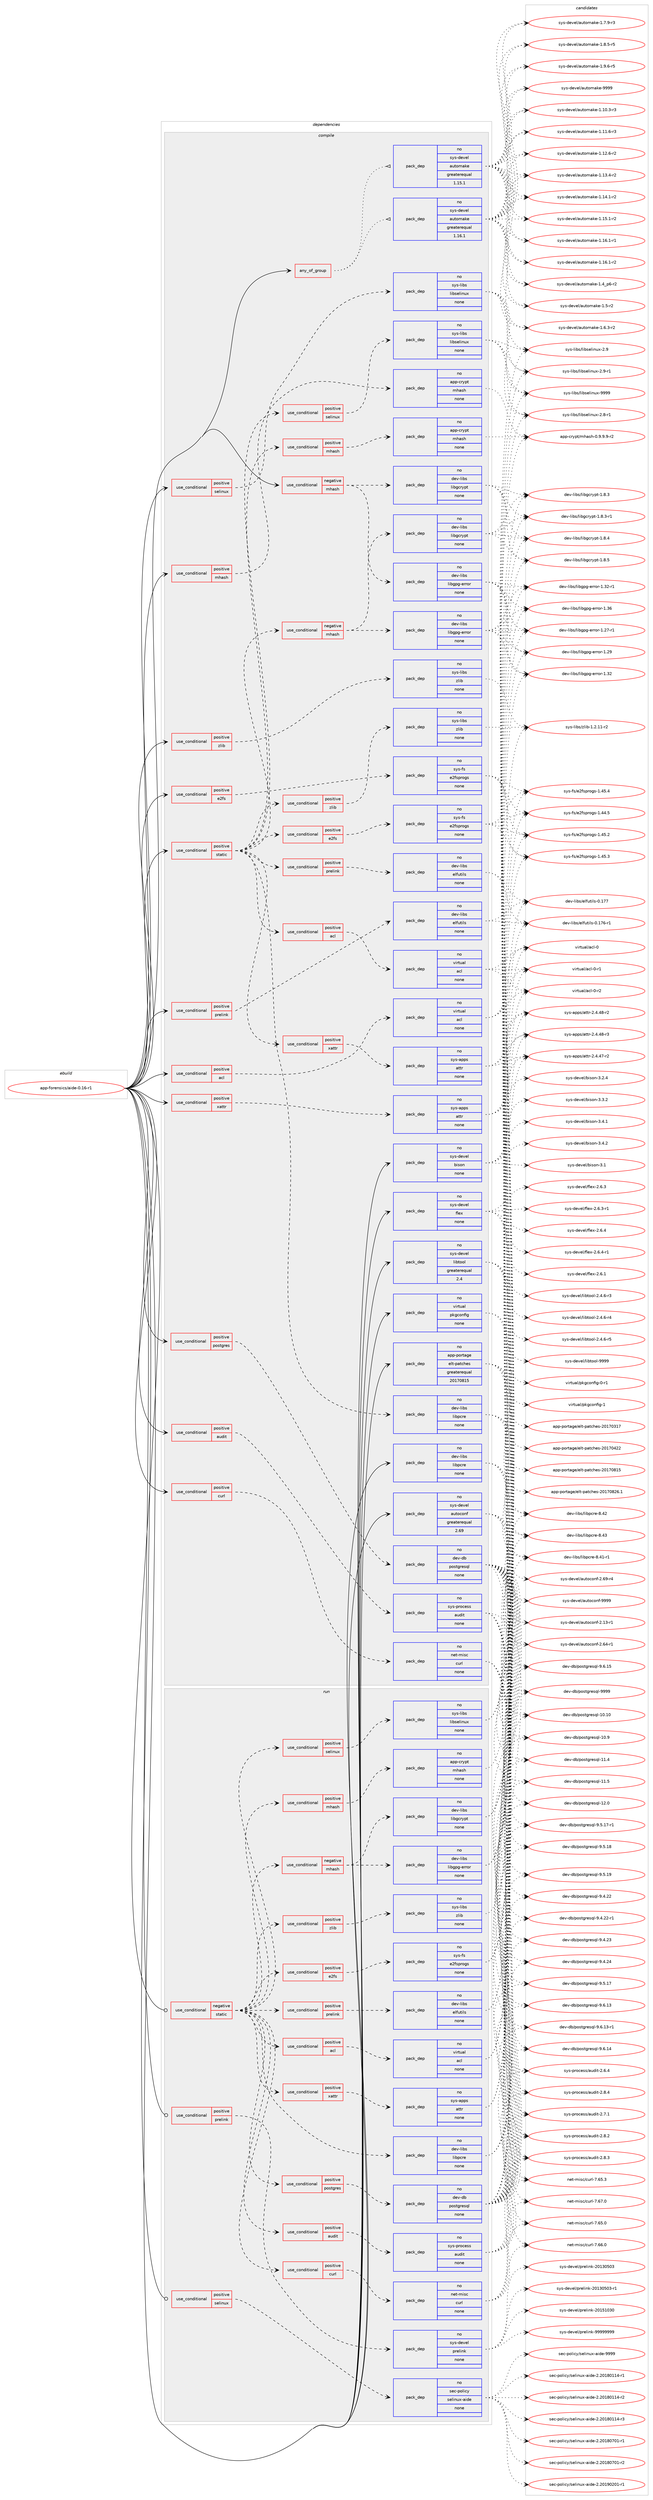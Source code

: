 digraph prolog {

# *************
# Graph options
# *************

newrank=true;
concentrate=true;
compound=true;
graph [rankdir=LR,fontname=Helvetica,fontsize=10,ranksep=1.5];#, ranksep=2.5, nodesep=0.2];
edge  [arrowhead=vee];
node  [fontname=Helvetica,fontsize=10];

# **********
# The ebuild
# **********

subgraph cluster_leftcol {
color=gray;
rank=same;
label=<<i>ebuild</i>>;
id [label="app-forensics/aide-0.16-r1", color=red, width=4, href="../app-forensics/aide-0.16-r1.svg"];
}

# ****************
# The dependencies
# ****************

subgraph cluster_midcol {
color=gray;
label=<<i>dependencies</i>>;
subgraph cluster_compile {
fillcolor="#eeeeee";
style=filled;
label=<<i>compile</i>>;
subgraph any8571 {
dependency493486 [label=<<TABLE BORDER="0" CELLBORDER="1" CELLSPACING="0" CELLPADDING="4"><TR><TD CELLPADDING="10">any_of_group</TD></TR></TABLE>>, shape=none, color=red];subgraph pack366596 {
dependency493487 [label=<<TABLE BORDER="0" CELLBORDER="1" CELLSPACING="0" CELLPADDING="4" WIDTH="220"><TR><TD ROWSPAN="6" CELLPADDING="30">pack_dep</TD></TR><TR><TD WIDTH="110">no</TD></TR><TR><TD>sys-devel</TD></TR><TR><TD>automake</TD></TR><TR><TD>greaterequal</TD></TR><TR><TD>1.16.1</TD></TR></TABLE>>, shape=none, color=blue];
}
dependency493486:e -> dependency493487:w [weight=20,style="dotted",arrowhead="oinv"];
subgraph pack366597 {
dependency493488 [label=<<TABLE BORDER="0" CELLBORDER="1" CELLSPACING="0" CELLPADDING="4" WIDTH="220"><TR><TD ROWSPAN="6" CELLPADDING="30">pack_dep</TD></TR><TR><TD WIDTH="110">no</TD></TR><TR><TD>sys-devel</TD></TR><TR><TD>automake</TD></TR><TR><TD>greaterequal</TD></TR><TR><TD>1.15.1</TD></TR></TABLE>>, shape=none, color=blue];
}
dependency493486:e -> dependency493488:w [weight=20,style="dotted",arrowhead="oinv"];
}
id:e -> dependency493486:w [weight=20,style="solid",arrowhead="vee"];
subgraph cond118007 {
dependency493489 [label=<<TABLE BORDER="0" CELLBORDER="1" CELLSPACING="0" CELLPADDING="4"><TR><TD ROWSPAN="3" CELLPADDING="10">use_conditional</TD></TR><TR><TD>negative</TD></TR><TR><TD>mhash</TD></TR></TABLE>>, shape=none, color=red];
subgraph pack366598 {
dependency493490 [label=<<TABLE BORDER="0" CELLBORDER="1" CELLSPACING="0" CELLPADDING="4" WIDTH="220"><TR><TD ROWSPAN="6" CELLPADDING="30">pack_dep</TD></TR><TR><TD WIDTH="110">no</TD></TR><TR><TD>dev-libs</TD></TR><TR><TD>libgcrypt</TD></TR><TR><TD>none</TD></TR><TR><TD></TD></TR></TABLE>>, shape=none, color=blue];
}
dependency493489:e -> dependency493490:w [weight=20,style="dashed",arrowhead="vee"];
subgraph pack366599 {
dependency493491 [label=<<TABLE BORDER="0" CELLBORDER="1" CELLSPACING="0" CELLPADDING="4" WIDTH="220"><TR><TD ROWSPAN="6" CELLPADDING="30">pack_dep</TD></TR><TR><TD WIDTH="110">no</TD></TR><TR><TD>dev-libs</TD></TR><TR><TD>libgpg-error</TD></TR><TR><TD>none</TD></TR><TR><TD></TD></TR></TABLE>>, shape=none, color=blue];
}
dependency493489:e -> dependency493491:w [weight=20,style="dashed",arrowhead="vee"];
}
id:e -> dependency493489:w [weight=20,style="solid",arrowhead="vee"];
subgraph cond118008 {
dependency493492 [label=<<TABLE BORDER="0" CELLBORDER="1" CELLSPACING="0" CELLPADDING="4"><TR><TD ROWSPAN="3" CELLPADDING="10">use_conditional</TD></TR><TR><TD>positive</TD></TR><TR><TD>acl</TD></TR></TABLE>>, shape=none, color=red];
subgraph pack366600 {
dependency493493 [label=<<TABLE BORDER="0" CELLBORDER="1" CELLSPACING="0" CELLPADDING="4" WIDTH="220"><TR><TD ROWSPAN="6" CELLPADDING="30">pack_dep</TD></TR><TR><TD WIDTH="110">no</TD></TR><TR><TD>virtual</TD></TR><TR><TD>acl</TD></TR><TR><TD>none</TD></TR><TR><TD></TD></TR></TABLE>>, shape=none, color=blue];
}
dependency493492:e -> dependency493493:w [weight=20,style="dashed",arrowhead="vee"];
}
id:e -> dependency493492:w [weight=20,style="solid",arrowhead="vee"];
subgraph cond118009 {
dependency493494 [label=<<TABLE BORDER="0" CELLBORDER="1" CELLSPACING="0" CELLPADDING="4"><TR><TD ROWSPAN="3" CELLPADDING="10">use_conditional</TD></TR><TR><TD>positive</TD></TR><TR><TD>audit</TD></TR></TABLE>>, shape=none, color=red];
subgraph pack366601 {
dependency493495 [label=<<TABLE BORDER="0" CELLBORDER="1" CELLSPACING="0" CELLPADDING="4" WIDTH="220"><TR><TD ROWSPAN="6" CELLPADDING="30">pack_dep</TD></TR><TR><TD WIDTH="110">no</TD></TR><TR><TD>sys-process</TD></TR><TR><TD>audit</TD></TR><TR><TD>none</TD></TR><TR><TD></TD></TR></TABLE>>, shape=none, color=blue];
}
dependency493494:e -> dependency493495:w [weight=20,style="dashed",arrowhead="vee"];
}
id:e -> dependency493494:w [weight=20,style="solid",arrowhead="vee"];
subgraph cond118010 {
dependency493496 [label=<<TABLE BORDER="0" CELLBORDER="1" CELLSPACING="0" CELLPADDING="4"><TR><TD ROWSPAN="3" CELLPADDING="10">use_conditional</TD></TR><TR><TD>positive</TD></TR><TR><TD>curl</TD></TR></TABLE>>, shape=none, color=red];
subgraph pack366602 {
dependency493497 [label=<<TABLE BORDER="0" CELLBORDER="1" CELLSPACING="0" CELLPADDING="4" WIDTH="220"><TR><TD ROWSPAN="6" CELLPADDING="30">pack_dep</TD></TR><TR><TD WIDTH="110">no</TD></TR><TR><TD>net-misc</TD></TR><TR><TD>curl</TD></TR><TR><TD>none</TD></TR><TR><TD></TD></TR></TABLE>>, shape=none, color=blue];
}
dependency493496:e -> dependency493497:w [weight=20,style="dashed",arrowhead="vee"];
}
id:e -> dependency493496:w [weight=20,style="solid",arrowhead="vee"];
subgraph cond118011 {
dependency493498 [label=<<TABLE BORDER="0" CELLBORDER="1" CELLSPACING="0" CELLPADDING="4"><TR><TD ROWSPAN="3" CELLPADDING="10">use_conditional</TD></TR><TR><TD>positive</TD></TR><TR><TD>e2fs</TD></TR></TABLE>>, shape=none, color=red];
subgraph pack366603 {
dependency493499 [label=<<TABLE BORDER="0" CELLBORDER="1" CELLSPACING="0" CELLPADDING="4" WIDTH="220"><TR><TD ROWSPAN="6" CELLPADDING="30">pack_dep</TD></TR><TR><TD WIDTH="110">no</TD></TR><TR><TD>sys-fs</TD></TR><TR><TD>e2fsprogs</TD></TR><TR><TD>none</TD></TR><TR><TD></TD></TR></TABLE>>, shape=none, color=blue];
}
dependency493498:e -> dependency493499:w [weight=20,style="dashed",arrowhead="vee"];
}
id:e -> dependency493498:w [weight=20,style="solid",arrowhead="vee"];
subgraph cond118012 {
dependency493500 [label=<<TABLE BORDER="0" CELLBORDER="1" CELLSPACING="0" CELLPADDING="4"><TR><TD ROWSPAN="3" CELLPADDING="10">use_conditional</TD></TR><TR><TD>positive</TD></TR><TR><TD>mhash</TD></TR></TABLE>>, shape=none, color=red];
subgraph pack366604 {
dependency493501 [label=<<TABLE BORDER="0" CELLBORDER="1" CELLSPACING="0" CELLPADDING="4" WIDTH="220"><TR><TD ROWSPAN="6" CELLPADDING="30">pack_dep</TD></TR><TR><TD WIDTH="110">no</TD></TR><TR><TD>app-crypt</TD></TR><TR><TD>mhash</TD></TR><TR><TD>none</TD></TR><TR><TD></TD></TR></TABLE>>, shape=none, color=blue];
}
dependency493500:e -> dependency493501:w [weight=20,style="dashed",arrowhead="vee"];
}
id:e -> dependency493500:w [weight=20,style="solid",arrowhead="vee"];
subgraph cond118013 {
dependency493502 [label=<<TABLE BORDER="0" CELLBORDER="1" CELLSPACING="0" CELLPADDING="4"><TR><TD ROWSPAN="3" CELLPADDING="10">use_conditional</TD></TR><TR><TD>positive</TD></TR><TR><TD>postgres</TD></TR></TABLE>>, shape=none, color=red];
subgraph pack366605 {
dependency493503 [label=<<TABLE BORDER="0" CELLBORDER="1" CELLSPACING="0" CELLPADDING="4" WIDTH="220"><TR><TD ROWSPAN="6" CELLPADDING="30">pack_dep</TD></TR><TR><TD WIDTH="110">no</TD></TR><TR><TD>dev-db</TD></TR><TR><TD>postgresql</TD></TR><TR><TD>none</TD></TR><TR><TD></TD></TR></TABLE>>, shape=none, color=blue];
}
dependency493502:e -> dependency493503:w [weight=20,style="dashed",arrowhead="vee"];
}
id:e -> dependency493502:w [weight=20,style="solid",arrowhead="vee"];
subgraph cond118014 {
dependency493504 [label=<<TABLE BORDER="0" CELLBORDER="1" CELLSPACING="0" CELLPADDING="4"><TR><TD ROWSPAN="3" CELLPADDING="10">use_conditional</TD></TR><TR><TD>positive</TD></TR><TR><TD>prelink</TD></TR></TABLE>>, shape=none, color=red];
subgraph pack366606 {
dependency493505 [label=<<TABLE BORDER="0" CELLBORDER="1" CELLSPACING="0" CELLPADDING="4" WIDTH="220"><TR><TD ROWSPAN="6" CELLPADDING="30">pack_dep</TD></TR><TR><TD WIDTH="110">no</TD></TR><TR><TD>dev-libs</TD></TR><TR><TD>elfutils</TD></TR><TR><TD>none</TD></TR><TR><TD></TD></TR></TABLE>>, shape=none, color=blue];
}
dependency493504:e -> dependency493505:w [weight=20,style="dashed",arrowhead="vee"];
}
id:e -> dependency493504:w [weight=20,style="solid",arrowhead="vee"];
subgraph cond118015 {
dependency493506 [label=<<TABLE BORDER="0" CELLBORDER="1" CELLSPACING="0" CELLPADDING="4"><TR><TD ROWSPAN="3" CELLPADDING="10">use_conditional</TD></TR><TR><TD>positive</TD></TR><TR><TD>selinux</TD></TR></TABLE>>, shape=none, color=red];
subgraph pack366607 {
dependency493507 [label=<<TABLE BORDER="0" CELLBORDER="1" CELLSPACING="0" CELLPADDING="4" WIDTH="220"><TR><TD ROWSPAN="6" CELLPADDING="30">pack_dep</TD></TR><TR><TD WIDTH="110">no</TD></TR><TR><TD>sys-libs</TD></TR><TR><TD>libselinux</TD></TR><TR><TD>none</TD></TR><TR><TD></TD></TR></TABLE>>, shape=none, color=blue];
}
dependency493506:e -> dependency493507:w [weight=20,style="dashed",arrowhead="vee"];
}
id:e -> dependency493506:w [weight=20,style="solid",arrowhead="vee"];
subgraph cond118016 {
dependency493508 [label=<<TABLE BORDER="0" CELLBORDER="1" CELLSPACING="0" CELLPADDING="4"><TR><TD ROWSPAN="3" CELLPADDING="10">use_conditional</TD></TR><TR><TD>positive</TD></TR><TR><TD>static</TD></TR></TABLE>>, shape=none, color=red];
subgraph cond118017 {
dependency493509 [label=<<TABLE BORDER="0" CELLBORDER="1" CELLSPACING="0" CELLPADDING="4"><TR><TD ROWSPAN="3" CELLPADDING="10">use_conditional</TD></TR><TR><TD>negative</TD></TR><TR><TD>mhash</TD></TR></TABLE>>, shape=none, color=red];
subgraph pack366608 {
dependency493510 [label=<<TABLE BORDER="0" CELLBORDER="1" CELLSPACING="0" CELLPADDING="4" WIDTH="220"><TR><TD ROWSPAN="6" CELLPADDING="30">pack_dep</TD></TR><TR><TD WIDTH="110">no</TD></TR><TR><TD>dev-libs</TD></TR><TR><TD>libgcrypt</TD></TR><TR><TD>none</TD></TR><TR><TD></TD></TR></TABLE>>, shape=none, color=blue];
}
dependency493509:e -> dependency493510:w [weight=20,style="dashed",arrowhead="vee"];
subgraph pack366609 {
dependency493511 [label=<<TABLE BORDER="0" CELLBORDER="1" CELLSPACING="0" CELLPADDING="4" WIDTH="220"><TR><TD ROWSPAN="6" CELLPADDING="30">pack_dep</TD></TR><TR><TD WIDTH="110">no</TD></TR><TR><TD>dev-libs</TD></TR><TR><TD>libgpg-error</TD></TR><TR><TD>none</TD></TR><TR><TD></TD></TR></TABLE>>, shape=none, color=blue];
}
dependency493509:e -> dependency493511:w [weight=20,style="dashed",arrowhead="vee"];
}
dependency493508:e -> dependency493509:w [weight=20,style="dashed",arrowhead="vee"];
subgraph cond118018 {
dependency493512 [label=<<TABLE BORDER="0" CELLBORDER="1" CELLSPACING="0" CELLPADDING="4"><TR><TD ROWSPAN="3" CELLPADDING="10">use_conditional</TD></TR><TR><TD>positive</TD></TR><TR><TD>mhash</TD></TR></TABLE>>, shape=none, color=red];
subgraph pack366610 {
dependency493513 [label=<<TABLE BORDER="0" CELLBORDER="1" CELLSPACING="0" CELLPADDING="4" WIDTH="220"><TR><TD ROWSPAN="6" CELLPADDING="30">pack_dep</TD></TR><TR><TD WIDTH="110">no</TD></TR><TR><TD>app-crypt</TD></TR><TR><TD>mhash</TD></TR><TR><TD>none</TD></TR><TR><TD></TD></TR></TABLE>>, shape=none, color=blue];
}
dependency493512:e -> dependency493513:w [weight=20,style="dashed",arrowhead="vee"];
}
dependency493508:e -> dependency493512:w [weight=20,style="dashed",arrowhead="vee"];
subgraph pack366611 {
dependency493514 [label=<<TABLE BORDER="0" CELLBORDER="1" CELLSPACING="0" CELLPADDING="4" WIDTH="220"><TR><TD ROWSPAN="6" CELLPADDING="30">pack_dep</TD></TR><TR><TD WIDTH="110">no</TD></TR><TR><TD>dev-libs</TD></TR><TR><TD>libpcre</TD></TR><TR><TD>none</TD></TR><TR><TD></TD></TR></TABLE>>, shape=none, color=blue];
}
dependency493508:e -> dependency493514:w [weight=20,style="dashed",arrowhead="vee"];
subgraph cond118019 {
dependency493515 [label=<<TABLE BORDER="0" CELLBORDER="1" CELLSPACING="0" CELLPADDING="4"><TR><TD ROWSPAN="3" CELLPADDING="10">use_conditional</TD></TR><TR><TD>positive</TD></TR><TR><TD>acl</TD></TR></TABLE>>, shape=none, color=red];
subgraph pack366612 {
dependency493516 [label=<<TABLE BORDER="0" CELLBORDER="1" CELLSPACING="0" CELLPADDING="4" WIDTH="220"><TR><TD ROWSPAN="6" CELLPADDING="30">pack_dep</TD></TR><TR><TD WIDTH="110">no</TD></TR><TR><TD>virtual</TD></TR><TR><TD>acl</TD></TR><TR><TD>none</TD></TR><TR><TD></TD></TR></TABLE>>, shape=none, color=blue];
}
dependency493515:e -> dependency493516:w [weight=20,style="dashed",arrowhead="vee"];
}
dependency493508:e -> dependency493515:w [weight=20,style="dashed",arrowhead="vee"];
subgraph cond118020 {
dependency493517 [label=<<TABLE BORDER="0" CELLBORDER="1" CELLSPACING="0" CELLPADDING="4"><TR><TD ROWSPAN="3" CELLPADDING="10">use_conditional</TD></TR><TR><TD>positive</TD></TR><TR><TD>e2fs</TD></TR></TABLE>>, shape=none, color=red];
subgraph pack366613 {
dependency493518 [label=<<TABLE BORDER="0" CELLBORDER="1" CELLSPACING="0" CELLPADDING="4" WIDTH="220"><TR><TD ROWSPAN="6" CELLPADDING="30">pack_dep</TD></TR><TR><TD WIDTH="110">no</TD></TR><TR><TD>sys-fs</TD></TR><TR><TD>e2fsprogs</TD></TR><TR><TD>none</TD></TR><TR><TD></TD></TR></TABLE>>, shape=none, color=blue];
}
dependency493517:e -> dependency493518:w [weight=20,style="dashed",arrowhead="vee"];
}
dependency493508:e -> dependency493517:w [weight=20,style="dashed",arrowhead="vee"];
subgraph cond118021 {
dependency493519 [label=<<TABLE BORDER="0" CELLBORDER="1" CELLSPACING="0" CELLPADDING="4"><TR><TD ROWSPAN="3" CELLPADDING="10">use_conditional</TD></TR><TR><TD>positive</TD></TR><TR><TD>prelink</TD></TR></TABLE>>, shape=none, color=red];
subgraph pack366614 {
dependency493520 [label=<<TABLE BORDER="0" CELLBORDER="1" CELLSPACING="0" CELLPADDING="4" WIDTH="220"><TR><TD ROWSPAN="6" CELLPADDING="30">pack_dep</TD></TR><TR><TD WIDTH="110">no</TD></TR><TR><TD>dev-libs</TD></TR><TR><TD>elfutils</TD></TR><TR><TD>none</TD></TR><TR><TD></TD></TR></TABLE>>, shape=none, color=blue];
}
dependency493519:e -> dependency493520:w [weight=20,style="dashed",arrowhead="vee"];
}
dependency493508:e -> dependency493519:w [weight=20,style="dashed",arrowhead="vee"];
subgraph cond118022 {
dependency493521 [label=<<TABLE BORDER="0" CELLBORDER="1" CELLSPACING="0" CELLPADDING="4"><TR><TD ROWSPAN="3" CELLPADDING="10">use_conditional</TD></TR><TR><TD>positive</TD></TR><TR><TD>selinux</TD></TR></TABLE>>, shape=none, color=red];
subgraph pack366615 {
dependency493522 [label=<<TABLE BORDER="0" CELLBORDER="1" CELLSPACING="0" CELLPADDING="4" WIDTH="220"><TR><TD ROWSPAN="6" CELLPADDING="30">pack_dep</TD></TR><TR><TD WIDTH="110">no</TD></TR><TR><TD>sys-libs</TD></TR><TR><TD>libselinux</TD></TR><TR><TD>none</TD></TR><TR><TD></TD></TR></TABLE>>, shape=none, color=blue];
}
dependency493521:e -> dependency493522:w [weight=20,style="dashed",arrowhead="vee"];
}
dependency493508:e -> dependency493521:w [weight=20,style="dashed",arrowhead="vee"];
subgraph cond118023 {
dependency493523 [label=<<TABLE BORDER="0" CELLBORDER="1" CELLSPACING="0" CELLPADDING="4"><TR><TD ROWSPAN="3" CELLPADDING="10">use_conditional</TD></TR><TR><TD>positive</TD></TR><TR><TD>xattr</TD></TR></TABLE>>, shape=none, color=red];
subgraph pack366616 {
dependency493524 [label=<<TABLE BORDER="0" CELLBORDER="1" CELLSPACING="0" CELLPADDING="4" WIDTH="220"><TR><TD ROWSPAN="6" CELLPADDING="30">pack_dep</TD></TR><TR><TD WIDTH="110">no</TD></TR><TR><TD>sys-apps</TD></TR><TR><TD>attr</TD></TR><TR><TD>none</TD></TR><TR><TD></TD></TR></TABLE>>, shape=none, color=blue];
}
dependency493523:e -> dependency493524:w [weight=20,style="dashed",arrowhead="vee"];
}
dependency493508:e -> dependency493523:w [weight=20,style="dashed",arrowhead="vee"];
subgraph cond118024 {
dependency493525 [label=<<TABLE BORDER="0" CELLBORDER="1" CELLSPACING="0" CELLPADDING="4"><TR><TD ROWSPAN="3" CELLPADDING="10">use_conditional</TD></TR><TR><TD>positive</TD></TR><TR><TD>zlib</TD></TR></TABLE>>, shape=none, color=red];
subgraph pack366617 {
dependency493526 [label=<<TABLE BORDER="0" CELLBORDER="1" CELLSPACING="0" CELLPADDING="4" WIDTH="220"><TR><TD ROWSPAN="6" CELLPADDING="30">pack_dep</TD></TR><TR><TD WIDTH="110">no</TD></TR><TR><TD>sys-libs</TD></TR><TR><TD>zlib</TD></TR><TR><TD>none</TD></TR><TR><TD></TD></TR></TABLE>>, shape=none, color=blue];
}
dependency493525:e -> dependency493526:w [weight=20,style="dashed",arrowhead="vee"];
}
dependency493508:e -> dependency493525:w [weight=20,style="dashed",arrowhead="vee"];
}
id:e -> dependency493508:w [weight=20,style="solid",arrowhead="vee"];
subgraph cond118025 {
dependency493527 [label=<<TABLE BORDER="0" CELLBORDER="1" CELLSPACING="0" CELLPADDING="4"><TR><TD ROWSPAN="3" CELLPADDING="10">use_conditional</TD></TR><TR><TD>positive</TD></TR><TR><TD>xattr</TD></TR></TABLE>>, shape=none, color=red];
subgraph pack366618 {
dependency493528 [label=<<TABLE BORDER="0" CELLBORDER="1" CELLSPACING="0" CELLPADDING="4" WIDTH="220"><TR><TD ROWSPAN="6" CELLPADDING="30">pack_dep</TD></TR><TR><TD WIDTH="110">no</TD></TR><TR><TD>sys-apps</TD></TR><TR><TD>attr</TD></TR><TR><TD>none</TD></TR><TR><TD></TD></TR></TABLE>>, shape=none, color=blue];
}
dependency493527:e -> dependency493528:w [weight=20,style="dashed",arrowhead="vee"];
}
id:e -> dependency493527:w [weight=20,style="solid",arrowhead="vee"];
subgraph cond118026 {
dependency493529 [label=<<TABLE BORDER="0" CELLBORDER="1" CELLSPACING="0" CELLPADDING="4"><TR><TD ROWSPAN="3" CELLPADDING="10">use_conditional</TD></TR><TR><TD>positive</TD></TR><TR><TD>zlib</TD></TR></TABLE>>, shape=none, color=red];
subgraph pack366619 {
dependency493530 [label=<<TABLE BORDER="0" CELLBORDER="1" CELLSPACING="0" CELLPADDING="4" WIDTH="220"><TR><TD ROWSPAN="6" CELLPADDING="30">pack_dep</TD></TR><TR><TD WIDTH="110">no</TD></TR><TR><TD>sys-libs</TD></TR><TR><TD>zlib</TD></TR><TR><TD>none</TD></TR><TR><TD></TD></TR></TABLE>>, shape=none, color=blue];
}
dependency493529:e -> dependency493530:w [weight=20,style="dashed",arrowhead="vee"];
}
id:e -> dependency493529:w [weight=20,style="solid",arrowhead="vee"];
subgraph pack366620 {
dependency493531 [label=<<TABLE BORDER="0" CELLBORDER="1" CELLSPACING="0" CELLPADDING="4" WIDTH="220"><TR><TD ROWSPAN="6" CELLPADDING="30">pack_dep</TD></TR><TR><TD WIDTH="110">no</TD></TR><TR><TD>app-portage</TD></TR><TR><TD>elt-patches</TD></TR><TR><TD>greaterequal</TD></TR><TR><TD>20170815</TD></TR></TABLE>>, shape=none, color=blue];
}
id:e -> dependency493531:w [weight=20,style="solid",arrowhead="vee"];
subgraph pack366621 {
dependency493532 [label=<<TABLE BORDER="0" CELLBORDER="1" CELLSPACING="0" CELLPADDING="4" WIDTH="220"><TR><TD ROWSPAN="6" CELLPADDING="30">pack_dep</TD></TR><TR><TD WIDTH="110">no</TD></TR><TR><TD>dev-libs</TD></TR><TR><TD>libpcre</TD></TR><TR><TD>none</TD></TR><TR><TD></TD></TR></TABLE>>, shape=none, color=blue];
}
id:e -> dependency493532:w [weight=20,style="solid",arrowhead="vee"];
subgraph pack366622 {
dependency493533 [label=<<TABLE BORDER="0" CELLBORDER="1" CELLSPACING="0" CELLPADDING="4" WIDTH="220"><TR><TD ROWSPAN="6" CELLPADDING="30">pack_dep</TD></TR><TR><TD WIDTH="110">no</TD></TR><TR><TD>sys-devel</TD></TR><TR><TD>autoconf</TD></TR><TR><TD>greaterequal</TD></TR><TR><TD>2.69</TD></TR></TABLE>>, shape=none, color=blue];
}
id:e -> dependency493533:w [weight=20,style="solid",arrowhead="vee"];
subgraph pack366623 {
dependency493534 [label=<<TABLE BORDER="0" CELLBORDER="1" CELLSPACING="0" CELLPADDING="4" WIDTH="220"><TR><TD ROWSPAN="6" CELLPADDING="30">pack_dep</TD></TR><TR><TD WIDTH="110">no</TD></TR><TR><TD>sys-devel</TD></TR><TR><TD>bison</TD></TR><TR><TD>none</TD></TR><TR><TD></TD></TR></TABLE>>, shape=none, color=blue];
}
id:e -> dependency493534:w [weight=20,style="solid",arrowhead="vee"];
subgraph pack366624 {
dependency493535 [label=<<TABLE BORDER="0" CELLBORDER="1" CELLSPACING="0" CELLPADDING="4" WIDTH="220"><TR><TD ROWSPAN="6" CELLPADDING="30">pack_dep</TD></TR><TR><TD WIDTH="110">no</TD></TR><TR><TD>sys-devel</TD></TR><TR><TD>flex</TD></TR><TR><TD>none</TD></TR><TR><TD></TD></TR></TABLE>>, shape=none, color=blue];
}
id:e -> dependency493535:w [weight=20,style="solid",arrowhead="vee"];
subgraph pack366625 {
dependency493536 [label=<<TABLE BORDER="0" CELLBORDER="1" CELLSPACING="0" CELLPADDING="4" WIDTH="220"><TR><TD ROWSPAN="6" CELLPADDING="30">pack_dep</TD></TR><TR><TD WIDTH="110">no</TD></TR><TR><TD>sys-devel</TD></TR><TR><TD>libtool</TD></TR><TR><TD>greaterequal</TD></TR><TR><TD>2.4</TD></TR></TABLE>>, shape=none, color=blue];
}
id:e -> dependency493536:w [weight=20,style="solid",arrowhead="vee"];
subgraph pack366626 {
dependency493537 [label=<<TABLE BORDER="0" CELLBORDER="1" CELLSPACING="0" CELLPADDING="4" WIDTH="220"><TR><TD ROWSPAN="6" CELLPADDING="30">pack_dep</TD></TR><TR><TD WIDTH="110">no</TD></TR><TR><TD>virtual</TD></TR><TR><TD>pkgconfig</TD></TR><TR><TD>none</TD></TR><TR><TD></TD></TR></TABLE>>, shape=none, color=blue];
}
id:e -> dependency493537:w [weight=20,style="solid",arrowhead="vee"];
}
subgraph cluster_compileandrun {
fillcolor="#eeeeee";
style=filled;
label=<<i>compile and run</i>>;
}
subgraph cluster_run {
fillcolor="#eeeeee";
style=filled;
label=<<i>run</i>>;
subgraph cond118027 {
dependency493538 [label=<<TABLE BORDER="0" CELLBORDER="1" CELLSPACING="0" CELLPADDING="4"><TR><TD ROWSPAN="3" CELLPADDING="10">use_conditional</TD></TR><TR><TD>negative</TD></TR><TR><TD>static</TD></TR></TABLE>>, shape=none, color=red];
subgraph cond118028 {
dependency493539 [label=<<TABLE BORDER="0" CELLBORDER="1" CELLSPACING="0" CELLPADDING="4"><TR><TD ROWSPAN="3" CELLPADDING="10">use_conditional</TD></TR><TR><TD>negative</TD></TR><TR><TD>mhash</TD></TR></TABLE>>, shape=none, color=red];
subgraph pack366627 {
dependency493540 [label=<<TABLE BORDER="0" CELLBORDER="1" CELLSPACING="0" CELLPADDING="4" WIDTH="220"><TR><TD ROWSPAN="6" CELLPADDING="30">pack_dep</TD></TR><TR><TD WIDTH="110">no</TD></TR><TR><TD>dev-libs</TD></TR><TR><TD>libgcrypt</TD></TR><TR><TD>none</TD></TR><TR><TD></TD></TR></TABLE>>, shape=none, color=blue];
}
dependency493539:e -> dependency493540:w [weight=20,style="dashed",arrowhead="vee"];
subgraph pack366628 {
dependency493541 [label=<<TABLE BORDER="0" CELLBORDER="1" CELLSPACING="0" CELLPADDING="4" WIDTH="220"><TR><TD ROWSPAN="6" CELLPADDING="30">pack_dep</TD></TR><TR><TD WIDTH="110">no</TD></TR><TR><TD>dev-libs</TD></TR><TR><TD>libgpg-error</TD></TR><TR><TD>none</TD></TR><TR><TD></TD></TR></TABLE>>, shape=none, color=blue];
}
dependency493539:e -> dependency493541:w [weight=20,style="dashed",arrowhead="vee"];
}
dependency493538:e -> dependency493539:w [weight=20,style="dashed",arrowhead="vee"];
subgraph cond118029 {
dependency493542 [label=<<TABLE BORDER="0" CELLBORDER="1" CELLSPACING="0" CELLPADDING="4"><TR><TD ROWSPAN="3" CELLPADDING="10">use_conditional</TD></TR><TR><TD>positive</TD></TR><TR><TD>mhash</TD></TR></TABLE>>, shape=none, color=red];
subgraph pack366629 {
dependency493543 [label=<<TABLE BORDER="0" CELLBORDER="1" CELLSPACING="0" CELLPADDING="4" WIDTH="220"><TR><TD ROWSPAN="6" CELLPADDING="30">pack_dep</TD></TR><TR><TD WIDTH="110">no</TD></TR><TR><TD>app-crypt</TD></TR><TR><TD>mhash</TD></TR><TR><TD>none</TD></TR><TR><TD></TD></TR></TABLE>>, shape=none, color=blue];
}
dependency493542:e -> dependency493543:w [weight=20,style="dashed",arrowhead="vee"];
}
dependency493538:e -> dependency493542:w [weight=20,style="dashed",arrowhead="vee"];
subgraph pack366630 {
dependency493544 [label=<<TABLE BORDER="0" CELLBORDER="1" CELLSPACING="0" CELLPADDING="4" WIDTH="220"><TR><TD ROWSPAN="6" CELLPADDING="30">pack_dep</TD></TR><TR><TD WIDTH="110">no</TD></TR><TR><TD>dev-libs</TD></TR><TR><TD>libpcre</TD></TR><TR><TD>none</TD></TR><TR><TD></TD></TR></TABLE>>, shape=none, color=blue];
}
dependency493538:e -> dependency493544:w [weight=20,style="dashed",arrowhead="vee"];
subgraph cond118030 {
dependency493545 [label=<<TABLE BORDER="0" CELLBORDER="1" CELLSPACING="0" CELLPADDING="4"><TR><TD ROWSPAN="3" CELLPADDING="10">use_conditional</TD></TR><TR><TD>positive</TD></TR><TR><TD>acl</TD></TR></TABLE>>, shape=none, color=red];
subgraph pack366631 {
dependency493546 [label=<<TABLE BORDER="0" CELLBORDER="1" CELLSPACING="0" CELLPADDING="4" WIDTH="220"><TR><TD ROWSPAN="6" CELLPADDING="30">pack_dep</TD></TR><TR><TD WIDTH="110">no</TD></TR><TR><TD>virtual</TD></TR><TR><TD>acl</TD></TR><TR><TD>none</TD></TR><TR><TD></TD></TR></TABLE>>, shape=none, color=blue];
}
dependency493545:e -> dependency493546:w [weight=20,style="dashed",arrowhead="vee"];
}
dependency493538:e -> dependency493545:w [weight=20,style="dashed",arrowhead="vee"];
subgraph cond118031 {
dependency493547 [label=<<TABLE BORDER="0" CELLBORDER="1" CELLSPACING="0" CELLPADDING="4"><TR><TD ROWSPAN="3" CELLPADDING="10">use_conditional</TD></TR><TR><TD>positive</TD></TR><TR><TD>audit</TD></TR></TABLE>>, shape=none, color=red];
subgraph pack366632 {
dependency493548 [label=<<TABLE BORDER="0" CELLBORDER="1" CELLSPACING="0" CELLPADDING="4" WIDTH="220"><TR><TD ROWSPAN="6" CELLPADDING="30">pack_dep</TD></TR><TR><TD WIDTH="110">no</TD></TR><TR><TD>sys-process</TD></TR><TR><TD>audit</TD></TR><TR><TD>none</TD></TR><TR><TD></TD></TR></TABLE>>, shape=none, color=blue];
}
dependency493547:e -> dependency493548:w [weight=20,style="dashed",arrowhead="vee"];
}
dependency493538:e -> dependency493547:w [weight=20,style="dashed",arrowhead="vee"];
subgraph cond118032 {
dependency493549 [label=<<TABLE BORDER="0" CELLBORDER="1" CELLSPACING="0" CELLPADDING="4"><TR><TD ROWSPAN="3" CELLPADDING="10">use_conditional</TD></TR><TR><TD>positive</TD></TR><TR><TD>curl</TD></TR></TABLE>>, shape=none, color=red];
subgraph pack366633 {
dependency493550 [label=<<TABLE BORDER="0" CELLBORDER="1" CELLSPACING="0" CELLPADDING="4" WIDTH="220"><TR><TD ROWSPAN="6" CELLPADDING="30">pack_dep</TD></TR><TR><TD WIDTH="110">no</TD></TR><TR><TD>net-misc</TD></TR><TR><TD>curl</TD></TR><TR><TD>none</TD></TR><TR><TD></TD></TR></TABLE>>, shape=none, color=blue];
}
dependency493549:e -> dependency493550:w [weight=20,style="dashed",arrowhead="vee"];
}
dependency493538:e -> dependency493549:w [weight=20,style="dashed",arrowhead="vee"];
subgraph cond118033 {
dependency493551 [label=<<TABLE BORDER="0" CELLBORDER="1" CELLSPACING="0" CELLPADDING="4"><TR><TD ROWSPAN="3" CELLPADDING="10">use_conditional</TD></TR><TR><TD>positive</TD></TR><TR><TD>e2fs</TD></TR></TABLE>>, shape=none, color=red];
subgraph pack366634 {
dependency493552 [label=<<TABLE BORDER="0" CELLBORDER="1" CELLSPACING="0" CELLPADDING="4" WIDTH="220"><TR><TD ROWSPAN="6" CELLPADDING="30">pack_dep</TD></TR><TR><TD WIDTH="110">no</TD></TR><TR><TD>sys-fs</TD></TR><TR><TD>e2fsprogs</TD></TR><TR><TD>none</TD></TR><TR><TD></TD></TR></TABLE>>, shape=none, color=blue];
}
dependency493551:e -> dependency493552:w [weight=20,style="dashed",arrowhead="vee"];
}
dependency493538:e -> dependency493551:w [weight=20,style="dashed",arrowhead="vee"];
subgraph cond118034 {
dependency493553 [label=<<TABLE BORDER="0" CELLBORDER="1" CELLSPACING="0" CELLPADDING="4"><TR><TD ROWSPAN="3" CELLPADDING="10">use_conditional</TD></TR><TR><TD>positive</TD></TR><TR><TD>postgres</TD></TR></TABLE>>, shape=none, color=red];
subgraph pack366635 {
dependency493554 [label=<<TABLE BORDER="0" CELLBORDER="1" CELLSPACING="0" CELLPADDING="4" WIDTH="220"><TR><TD ROWSPAN="6" CELLPADDING="30">pack_dep</TD></TR><TR><TD WIDTH="110">no</TD></TR><TR><TD>dev-db</TD></TR><TR><TD>postgresql</TD></TR><TR><TD>none</TD></TR><TR><TD></TD></TR></TABLE>>, shape=none, color=blue];
}
dependency493553:e -> dependency493554:w [weight=20,style="dashed",arrowhead="vee"];
}
dependency493538:e -> dependency493553:w [weight=20,style="dashed",arrowhead="vee"];
subgraph cond118035 {
dependency493555 [label=<<TABLE BORDER="0" CELLBORDER="1" CELLSPACING="0" CELLPADDING="4"><TR><TD ROWSPAN="3" CELLPADDING="10">use_conditional</TD></TR><TR><TD>positive</TD></TR><TR><TD>prelink</TD></TR></TABLE>>, shape=none, color=red];
subgraph pack366636 {
dependency493556 [label=<<TABLE BORDER="0" CELLBORDER="1" CELLSPACING="0" CELLPADDING="4" WIDTH="220"><TR><TD ROWSPAN="6" CELLPADDING="30">pack_dep</TD></TR><TR><TD WIDTH="110">no</TD></TR><TR><TD>dev-libs</TD></TR><TR><TD>elfutils</TD></TR><TR><TD>none</TD></TR><TR><TD></TD></TR></TABLE>>, shape=none, color=blue];
}
dependency493555:e -> dependency493556:w [weight=20,style="dashed",arrowhead="vee"];
}
dependency493538:e -> dependency493555:w [weight=20,style="dashed",arrowhead="vee"];
subgraph cond118036 {
dependency493557 [label=<<TABLE BORDER="0" CELLBORDER="1" CELLSPACING="0" CELLPADDING="4"><TR><TD ROWSPAN="3" CELLPADDING="10">use_conditional</TD></TR><TR><TD>positive</TD></TR><TR><TD>selinux</TD></TR></TABLE>>, shape=none, color=red];
subgraph pack366637 {
dependency493558 [label=<<TABLE BORDER="0" CELLBORDER="1" CELLSPACING="0" CELLPADDING="4" WIDTH="220"><TR><TD ROWSPAN="6" CELLPADDING="30">pack_dep</TD></TR><TR><TD WIDTH="110">no</TD></TR><TR><TD>sys-libs</TD></TR><TR><TD>libselinux</TD></TR><TR><TD>none</TD></TR><TR><TD></TD></TR></TABLE>>, shape=none, color=blue];
}
dependency493557:e -> dependency493558:w [weight=20,style="dashed",arrowhead="vee"];
}
dependency493538:e -> dependency493557:w [weight=20,style="dashed",arrowhead="vee"];
subgraph cond118037 {
dependency493559 [label=<<TABLE BORDER="0" CELLBORDER="1" CELLSPACING="0" CELLPADDING="4"><TR><TD ROWSPAN="3" CELLPADDING="10">use_conditional</TD></TR><TR><TD>positive</TD></TR><TR><TD>xattr</TD></TR></TABLE>>, shape=none, color=red];
subgraph pack366638 {
dependency493560 [label=<<TABLE BORDER="0" CELLBORDER="1" CELLSPACING="0" CELLPADDING="4" WIDTH="220"><TR><TD ROWSPAN="6" CELLPADDING="30">pack_dep</TD></TR><TR><TD WIDTH="110">no</TD></TR><TR><TD>sys-apps</TD></TR><TR><TD>attr</TD></TR><TR><TD>none</TD></TR><TR><TD></TD></TR></TABLE>>, shape=none, color=blue];
}
dependency493559:e -> dependency493560:w [weight=20,style="dashed",arrowhead="vee"];
}
dependency493538:e -> dependency493559:w [weight=20,style="dashed",arrowhead="vee"];
subgraph cond118038 {
dependency493561 [label=<<TABLE BORDER="0" CELLBORDER="1" CELLSPACING="0" CELLPADDING="4"><TR><TD ROWSPAN="3" CELLPADDING="10">use_conditional</TD></TR><TR><TD>positive</TD></TR><TR><TD>zlib</TD></TR></TABLE>>, shape=none, color=red];
subgraph pack366639 {
dependency493562 [label=<<TABLE BORDER="0" CELLBORDER="1" CELLSPACING="0" CELLPADDING="4" WIDTH="220"><TR><TD ROWSPAN="6" CELLPADDING="30">pack_dep</TD></TR><TR><TD WIDTH="110">no</TD></TR><TR><TD>sys-libs</TD></TR><TR><TD>zlib</TD></TR><TR><TD>none</TD></TR><TR><TD></TD></TR></TABLE>>, shape=none, color=blue];
}
dependency493561:e -> dependency493562:w [weight=20,style="dashed",arrowhead="vee"];
}
dependency493538:e -> dependency493561:w [weight=20,style="dashed",arrowhead="vee"];
}
id:e -> dependency493538:w [weight=20,style="solid",arrowhead="odot"];
subgraph cond118039 {
dependency493563 [label=<<TABLE BORDER="0" CELLBORDER="1" CELLSPACING="0" CELLPADDING="4"><TR><TD ROWSPAN="3" CELLPADDING="10">use_conditional</TD></TR><TR><TD>positive</TD></TR><TR><TD>prelink</TD></TR></TABLE>>, shape=none, color=red];
subgraph pack366640 {
dependency493564 [label=<<TABLE BORDER="0" CELLBORDER="1" CELLSPACING="0" CELLPADDING="4" WIDTH="220"><TR><TD ROWSPAN="6" CELLPADDING="30">pack_dep</TD></TR><TR><TD WIDTH="110">no</TD></TR><TR><TD>sys-devel</TD></TR><TR><TD>prelink</TD></TR><TR><TD>none</TD></TR><TR><TD></TD></TR></TABLE>>, shape=none, color=blue];
}
dependency493563:e -> dependency493564:w [weight=20,style="dashed",arrowhead="vee"];
}
id:e -> dependency493563:w [weight=20,style="solid",arrowhead="odot"];
subgraph cond118040 {
dependency493565 [label=<<TABLE BORDER="0" CELLBORDER="1" CELLSPACING="0" CELLPADDING="4"><TR><TD ROWSPAN="3" CELLPADDING="10">use_conditional</TD></TR><TR><TD>positive</TD></TR><TR><TD>selinux</TD></TR></TABLE>>, shape=none, color=red];
subgraph pack366641 {
dependency493566 [label=<<TABLE BORDER="0" CELLBORDER="1" CELLSPACING="0" CELLPADDING="4" WIDTH="220"><TR><TD ROWSPAN="6" CELLPADDING="30">pack_dep</TD></TR><TR><TD WIDTH="110">no</TD></TR><TR><TD>sec-policy</TD></TR><TR><TD>selinux-aide</TD></TR><TR><TD>none</TD></TR><TR><TD></TD></TR></TABLE>>, shape=none, color=blue];
}
dependency493565:e -> dependency493566:w [weight=20,style="dashed",arrowhead="vee"];
}
id:e -> dependency493565:w [weight=20,style="solid",arrowhead="odot"];
}
}

# **************
# The candidates
# **************

subgraph cluster_choices {
rank=same;
color=gray;
label=<<i>candidates</i>>;

subgraph choice366596 {
color=black;
nodesep=1;
choice11512111545100101118101108479711711611110997107101454946494846514511451 [label="sys-devel/automake-1.10.3-r3", color=red, width=4,href="../sys-devel/automake-1.10.3-r3.svg"];
choice11512111545100101118101108479711711611110997107101454946494946544511451 [label="sys-devel/automake-1.11.6-r3", color=red, width=4,href="../sys-devel/automake-1.11.6-r3.svg"];
choice11512111545100101118101108479711711611110997107101454946495046544511450 [label="sys-devel/automake-1.12.6-r2", color=red, width=4,href="../sys-devel/automake-1.12.6-r2.svg"];
choice11512111545100101118101108479711711611110997107101454946495146524511450 [label="sys-devel/automake-1.13.4-r2", color=red, width=4,href="../sys-devel/automake-1.13.4-r2.svg"];
choice11512111545100101118101108479711711611110997107101454946495246494511450 [label="sys-devel/automake-1.14.1-r2", color=red, width=4,href="../sys-devel/automake-1.14.1-r2.svg"];
choice11512111545100101118101108479711711611110997107101454946495346494511450 [label="sys-devel/automake-1.15.1-r2", color=red, width=4,href="../sys-devel/automake-1.15.1-r2.svg"];
choice11512111545100101118101108479711711611110997107101454946495446494511449 [label="sys-devel/automake-1.16.1-r1", color=red, width=4,href="../sys-devel/automake-1.16.1-r1.svg"];
choice11512111545100101118101108479711711611110997107101454946495446494511450 [label="sys-devel/automake-1.16.1-r2", color=red, width=4,href="../sys-devel/automake-1.16.1-r2.svg"];
choice115121115451001011181011084797117116111109971071014549465295112544511450 [label="sys-devel/automake-1.4_p6-r2", color=red, width=4,href="../sys-devel/automake-1.4_p6-r2.svg"];
choice11512111545100101118101108479711711611110997107101454946534511450 [label="sys-devel/automake-1.5-r2", color=red, width=4,href="../sys-devel/automake-1.5-r2.svg"];
choice115121115451001011181011084797117116111109971071014549465446514511450 [label="sys-devel/automake-1.6.3-r2", color=red, width=4,href="../sys-devel/automake-1.6.3-r2.svg"];
choice115121115451001011181011084797117116111109971071014549465546574511451 [label="sys-devel/automake-1.7.9-r3", color=red, width=4,href="../sys-devel/automake-1.7.9-r3.svg"];
choice115121115451001011181011084797117116111109971071014549465646534511453 [label="sys-devel/automake-1.8.5-r5", color=red, width=4,href="../sys-devel/automake-1.8.5-r5.svg"];
choice115121115451001011181011084797117116111109971071014549465746544511453 [label="sys-devel/automake-1.9.6-r5", color=red, width=4,href="../sys-devel/automake-1.9.6-r5.svg"];
choice115121115451001011181011084797117116111109971071014557575757 [label="sys-devel/automake-9999", color=red, width=4,href="../sys-devel/automake-9999.svg"];
dependency493487:e -> choice11512111545100101118101108479711711611110997107101454946494846514511451:w [style=dotted,weight="100"];
dependency493487:e -> choice11512111545100101118101108479711711611110997107101454946494946544511451:w [style=dotted,weight="100"];
dependency493487:e -> choice11512111545100101118101108479711711611110997107101454946495046544511450:w [style=dotted,weight="100"];
dependency493487:e -> choice11512111545100101118101108479711711611110997107101454946495146524511450:w [style=dotted,weight="100"];
dependency493487:e -> choice11512111545100101118101108479711711611110997107101454946495246494511450:w [style=dotted,weight="100"];
dependency493487:e -> choice11512111545100101118101108479711711611110997107101454946495346494511450:w [style=dotted,weight="100"];
dependency493487:e -> choice11512111545100101118101108479711711611110997107101454946495446494511449:w [style=dotted,weight="100"];
dependency493487:e -> choice11512111545100101118101108479711711611110997107101454946495446494511450:w [style=dotted,weight="100"];
dependency493487:e -> choice115121115451001011181011084797117116111109971071014549465295112544511450:w [style=dotted,weight="100"];
dependency493487:e -> choice11512111545100101118101108479711711611110997107101454946534511450:w [style=dotted,weight="100"];
dependency493487:e -> choice115121115451001011181011084797117116111109971071014549465446514511450:w [style=dotted,weight="100"];
dependency493487:e -> choice115121115451001011181011084797117116111109971071014549465546574511451:w [style=dotted,weight="100"];
dependency493487:e -> choice115121115451001011181011084797117116111109971071014549465646534511453:w [style=dotted,weight="100"];
dependency493487:e -> choice115121115451001011181011084797117116111109971071014549465746544511453:w [style=dotted,weight="100"];
dependency493487:e -> choice115121115451001011181011084797117116111109971071014557575757:w [style=dotted,weight="100"];
}
subgraph choice366597 {
color=black;
nodesep=1;
choice11512111545100101118101108479711711611110997107101454946494846514511451 [label="sys-devel/automake-1.10.3-r3", color=red, width=4,href="../sys-devel/automake-1.10.3-r3.svg"];
choice11512111545100101118101108479711711611110997107101454946494946544511451 [label="sys-devel/automake-1.11.6-r3", color=red, width=4,href="../sys-devel/automake-1.11.6-r3.svg"];
choice11512111545100101118101108479711711611110997107101454946495046544511450 [label="sys-devel/automake-1.12.6-r2", color=red, width=4,href="../sys-devel/automake-1.12.6-r2.svg"];
choice11512111545100101118101108479711711611110997107101454946495146524511450 [label="sys-devel/automake-1.13.4-r2", color=red, width=4,href="../sys-devel/automake-1.13.4-r2.svg"];
choice11512111545100101118101108479711711611110997107101454946495246494511450 [label="sys-devel/automake-1.14.1-r2", color=red, width=4,href="../sys-devel/automake-1.14.1-r2.svg"];
choice11512111545100101118101108479711711611110997107101454946495346494511450 [label="sys-devel/automake-1.15.1-r2", color=red, width=4,href="../sys-devel/automake-1.15.1-r2.svg"];
choice11512111545100101118101108479711711611110997107101454946495446494511449 [label="sys-devel/automake-1.16.1-r1", color=red, width=4,href="../sys-devel/automake-1.16.1-r1.svg"];
choice11512111545100101118101108479711711611110997107101454946495446494511450 [label="sys-devel/automake-1.16.1-r2", color=red, width=4,href="../sys-devel/automake-1.16.1-r2.svg"];
choice115121115451001011181011084797117116111109971071014549465295112544511450 [label="sys-devel/automake-1.4_p6-r2", color=red, width=4,href="../sys-devel/automake-1.4_p6-r2.svg"];
choice11512111545100101118101108479711711611110997107101454946534511450 [label="sys-devel/automake-1.5-r2", color=red, width=4,href="../sys-devel/automake-1.5-r2.svg"];
choice115121115451001011181011084797117116111109971071014549465446514511450 [label="sys-devel/automake-1.6.3-r2", color=red, width=4,href="../sys-devel/automake-1.6.3-r2.svg"];
choice115121115451001011181011084797117116111109971071014549465546574511451 [label="sys-devel/automake-1.7.9-r3", color=red, width=4,href="../sys-devel/automake-1.7.9-r3.svg"];
choice115121115451001011181011084797117116111109971071014549465646534511453 [label="sys-devel/automake-1.8.5-r5", color=red, width=4,href="../sys-devel/automake-1.8.5-r5.svg"];
choice115121115451001011181011084797117116111109971071014549465746544511453 [label="sys-devel/automake-1.9.6-r5", color=red, width=4,href="../sys-devel/automake-1.9.6-r5.svg"];
choice115121115451001011181011084797117116111109971071014557575757 [label="sys-devel/automake-9999", color=red, width=4,href="../sys-devel/automake-9999.svg"];
dependency493488:e -> choice11512111545100101118101108479711711611110997107101454946494846514511451:w [style=dotted,weight="100"];
dependency493488:e -> choice11512111545100101118101108479711711611110997107101454946494946544511451:w [style=dotted,weight="100"];
dependency493488:e -> choice11512111545100101118101108479711711611110997107101454946495046544511450:w [style=dotted,weight="100"];
dependency493488:e -> choice11512111545100101118101108479711711611110997107101454946495146524511450:w [style=dotted,weight="100"];
dependency493488:e -> choice11512111545100101118101108479711711611110997107101454946495246494511450:w [style=dotted,weight="100"];
dependency493488:e -> choice11512111545100101118101108479711711611110997107101454946495346494511450:w [style=dotted,weight="100"];
dependency493488:e -> choice11512111545100101118101108479711711611110997107101454946495446494511449:w [style=dotted,weight="100"];
dependency493488:e -> choice11512111545100101118101108479711711611110997107101454946495446494511450:w [style=dotted,weight="100"];
dependency493488:e -> choice115121115451001011181011084797117116111109971071014549465295112544511450:w [style=dotted,weight="100"];
dependency493488:e -> choice11512111545100101118101108479711711611110997107101454946534511450:w [style=dotted,weight="100"];
dependency493488:e -> choice115121115451001011181011084797117116111109971071014549465446514511450:w [style=dotted,weight="100"];
dependency493488:e -> choice115121115451001011181011084797117116111109971071014549465546574511451:w [style=dotted,weight="100"];
dependency493488:e -> choice115121115451001011181011084797117116111109971071014549465646534511453:w [style=dotted,weight="100"];
dependency493488:e -> choice115121115451001011181011084797117116111109971071014549465746544511453:w [style=dotted,weight="100"];
dependency493488:e -> choice115121115451001011181011084797117116111109971071014557575757:w [style=dotted,weight="100"];
}
subgraph choice366598 {
color=black;
nodesep=1;
choice1001011184510810598115471081059810399114121112116454946564651 [label="dev-libs/libgcrypt-1.8.3", color=red, width=4,href="../dev-libs/libgcrypt-1.8.3.svg"];
choice10010111845108105981154710810598103991141211121164549465646514511449 [label="dev-libs/libgcrypt-1.8.3-r1", color=red, width=4,href="../dev-libs/libgcrypt-1.8.3-r1.svg"];
choice1001011184510810598115471081059810399114121112116454946564652 [label="dev-libs/libgcrypt-1.8.4", color=red, width=4,href="../dev-libs/libgcrypt-1.8.4.svg"];
choice1001011184510810598115471081059810399114121112116454946564653 [label="dev-libs/libgcrypt-1.8.5", color=red, width=4,href="../dev-libs/libgcrypt-1.8.5.svg"];
dependency493490:e -> choice1001011184510810598115471081059810399114121112116454946564651:w [style=dotted,weight="100"];
dependency493490:e -> choice10010111845108105981154710810598103991141211121164549465646514511449:w [style=dotted,weight="100"];
dependency493490:e -> choice1001011184510810598115471081059810399114121112116454946564652:w [style=dotted,weight="100"];
dependency493490:e -> choice1001011184510810598115471081059810399114121112116454946564653:w [style=dotted,weight="100"];
}
subgraph choice366599 {
color=black;
nodesep=1;
choice100101118451081059811547108105981031121034510111411411111445494650554511449 [label="dev-libs/libgpg-error-1.27-r1", color=red, width=4,href="../dev-libs/libgpg-error-1.27-r1.svg"];
choice10010111845108105981154710810598103112103451011141141111144549465057 [label="dev-libs/libgpg-error-1.29", color=red, width=4,href="../dev-libs/libgpg-error-1.29.svg"];
choice10010111845108105981154710810598103112103451011141141111144549465150 [label="dev-libs/libgpg-error-1.32", color=red, width=4,href="../dev-libs/libgpg-error-1.32.svg"];
choice100101118451081059811547108105981031121034510111411411111445494651504511449 [label="dev-libs/libgpg-error-1.32-r1", color=red, width=4,href="../dev-libs/libgpg-error-1.32-r1.svg"];
choice10010111845108105981154710810598103112103451011141141111144549465154 [label="dev-libs/libgpg-error-1.36", color=red, width=4,href="../dev-libs/libgpg-error-1.36.svg"];
dependency493491:e -> choice100101118451081059811547108105981031121034510111411411111445494650554511449:w [style=dotted,weight="100"];
dependency493491:e -> choice10010111845108105981154710810598103112103451011141141111144549465057:w [style=dotted,weight="100"];
dependency493491:e -> choice10010111845108105981154710810598103112103451011141141111144549465150:w [style=dotted,weight="100"];
dependency493491:e -> choice100101118451081059811547108105981031121034510111411411111445494651504511449:w [style=dotted,weight="100"];
dependency493491:e -> choice10010111845108105981154710810598103112103451011141141111144549465154:w [style=dotted,weight="100"];
}
subgraph choice366600 {
color=black;
nodesep=1;
choice118105114116117971084797991084548 [label="virtual/acl-0", color=red, width=4,href="../virtual/acl-0.svg"];
choice1181051141161179710847979910845484511449 [label="virtual/acl-0-r1", color=red, width=4,href="../virtual/acl-0-r1.svg"];
choice1181051141161179710847979910845484511450 [label="virtual/acl-0-r2", color=red, width=4,href="../virtual/acl-0-r2.svg"];
dependency493493:e -> choice118105114116117971084797991084548:w [style=dotted,weight="100"];
dependency493493:e -> choice1181051141161179710847979910845484511449:w [style=dotted,weight="100"];
dependency493493:e -> choice1181051141161179710847979910845484511450:w [style=dotted,weight="100"];
}
subgraph choice366601 {
color=black;
nodesep=1;
choice11512111545112114111991011151154797117100105116455046544652 [label="sys-process/audit-2.6.4", color=red, width=4,href="../sys-process/audit-2.6.4.svg"];
choice11512111545112114111991011151154797117100105116455046554649 [label="sys-process/audit-2.7.1", color=red, width=4,href="../sys-process/audit-2.7.1.svg"];
choice11512111545112114111991011151154797117100105116455046564650 [label="sys-process/audit-2.8.2", color=red, width=4,href="../sys-process/audit-2.8.2.svg"];
choice11512111545112114111991011151154797117100105116455046564651 [label="sys-process/audit-2.8.3", color=red, width=4,href="../sys-process/audit-2.8.3.svg"];
choice11512111545112114111991011151154797117100105116455046564652 [label="sys-process/audit-2.8.4", color=red, width=4,href="../sys-process/audit-2.8.4.svg"];
dependency493495:e -> choice11512111545112114111991011151154797117100105116455046544652:w [style=dotted,weight="100"];
dependency493495:e -> choice11512111545112114111991011151154797117100105116455046554649:w [style=dotted,weight="100"];
dependency493495:e -> choice11512111545112114111991011151154797117100105116455046564650:w [style=dotted,weight="100"];
dependency493495:e -> choice11512111545112114111991011151154797117100105116455046564651:w [style=dotted,weight="100"];
dependency493495:e -> choice11512111545112114111991011151154797117100105116455046564652:w [style=dotted,weight="100"];
}
subgraph choice366602 {
color=black;
nodesep=1;
choice1101011164510910511599479911711410845554654534648 [label="net-misc/curl-7.65.0", color=red, width=4,href="../net-misc/curl-7.65.0.svg"];
choice1101011164510910511599479911711410845554654534651 [label="net-misc/curl-7.65.3", color=red, width=4,href="../net-misc/curl-7.65.3.svg"];
choice1101011164510910511599479911711410845554654544648 [label="net-misc/curl-7.66.0", color=red, width=4,href="../net-misc/curl-7.66.0.svg"];
choice1101011164510910511599479911711410845554654554648 [label="net-misc/curl-7.67.0", color=red, width=4,href="../net-misc/curl-7.67.0.svg"];
dependency493497:e -> choice1101011164510910511599479911711410845554654534648:w [style=dotted,weight="100"];
dependency493497:e -> choice1101011164510910511599479911711410845554654534651:w [style=dotted,weight="100"];
dependency493497:e -> choice1101011164510910511599479911711410845554654544648:w [style=dotted,weight="100"];
dependency493497:e -> choice1101011164510910511599479911711410845554654554648:w [style=dotted,weight="100"];
}
subgraph choice366603 {
color=black;
nodesep=1;
choice11512111545102115471015010211511211411110311545494652524653 [label="sys-fs/e2fsprogs-1.44.5", color=red, width=4,href="../sys-fs/e2fsprogs-1.44.5.svg"];
choice11512111545102115471015010211511211411110311545494652534650 [label="sys-fs/e2fsprogs-1.45.2", color=red, width=4,href="../sys-fs/e2fsprogs-1.45.2.svg"];
choice11512111545102115471015010211511211411110311545494652534651 [label="sys-fs/e2fsprogs-1.45.3", color=red, width=4,href="../sys-fs/e2fsprogs-1.45.3.svg"];
choice11512111545102115471015010211511211411110311545494652534652 [label="sys-fs/e2fsprogs-1.45.4", color=red, width=4,href="../sys-fs/e2fsprogs-1.45.4.svg"];
dependency493499:e -> choice11512111545102115471015010211511211411110311545494652524653:w [style=dotted,weight="100"];
dependency493499:e -> choice11512111545102115471015010211511211411110311545494652534650:w [style=dotted,weight="100"];
dependency493499:e -> choice11512111545102115471015010211511211411110311545494652534651:w [style=dotted,weight="100"];
dependency493499:e -> choice11512111545102115471015010211511211411110311545494652534652:w [style=dotted,weight="100"];
}
subgraph choice366604 {
color=black;
nodesep=1;
choice971121124599114121112116471091049711510445484657465746574511450 [label="app-crypt/mhash-0.9.9.9-r2", color=red, width=4,href="../app-crypt/mhash-0.9.9.9-r2.svg"];
dependency493501:e -> choice971121124599114121112116471091049711510445484657465746574511450:w [style=dotted,weight="100"];
}
subgraph choice366605 {
color=black;
nodesep=1;
choice100101118451009847112111115116103114101115113108454948464948 [label="dev-db/postgresql-10.10", color=red, width=4,href="../dev-db/postgresql-10.10.svg"];
choice1001011184510098471121111151161031141011151131084549484657 [label="dev-db/postgresql-10.9", color=red, width=4,href="../dev-db/postgresql-10.9.svg"];
choice1001011184510098471121111151161031141011151131084549494652 [label="dev-db/postgresql-11.4", color=red, width=4,href="../dev-db/postgresql-11.4.svg"];
choice1001011184510098471121111151161031141011151131084549494653 [label="dev-db/postgresql-11.5", color=red, width=4,href="../dev-db/postgresql-11.5.svg"];
choice1001011184510098471121111151161031141011151131084549504648 [label="dev-db/postgresql-12.0", color=red, width=4,href="../dev-db/postgresql-12.0.svg"];
choice10010111845100984711211111511610311410111511310845574652465050 [label="dev-db/postgresql-9.4.22", color=red, width=4,href="../dev-db/postgresql-9.4.22.svg"];
choice100101118451009847112111115116103114101115113108455746524650504511449 [label="dev-db/postgresql-9.4.22-r1", color=red, width=4,href="../dev-db/postgresql-9.4.22-r1.svg"];
choice10010111845100984711211111511610311410111511310845574652465051 [label="dev-db/postgresql-9.4.23", color=red, width=4,href="../dev-db/postgresql-9.4.23.svg"];
choice10010111845100984711211111511610311410111511310845574652465052 [label="dev-db/postgresql-9.4.24", color=red, width=4,href="../dev-db/postgresql-9.4.24.svg"];
choice10010111845100984711211111511610311410111511310845574653464955 [label="dev-db/postgresql-9.5.17", color=red, width=4,href="../dev-db/postgresql-9.5.17.svg"];
choice100101118451009847112111115116103114101115113108455746534649554511449 [label="dev-db/postgresql-9.5.17-r1", color=red, width=4,href="../dev-db/postgresql-9.5.17-r1.svg"];
choice10010111845100984711211111511610311410111511310845574653464956 [label="dev-db/postgresql-9.5.18", color=red, width=4,href="../dev-db/postgresql-9.5.18.svg"];
choice10010111845100984711211111511610311410111511310845574653464957 [label="dev-db/postgresql-9.5.19", color=red, width=4,href="../dev-db/postgresql-9.5.19.svg"];
choice10010111845100984711211111511610311410111511310845574654464951 [label="dev-db/postgresql-9.6.13", color=red, width=4,href="../dev-db/postgresql-9.6.13.svg"];
choice100101118451009847112111115116103114101115113108455746544649514511449 [label="dev-db/postgresql-9.6.13-r1", color=red, width=4,href="../dev-db/postgresql-9.6.13-r1.svg"];
choice10010111845100984711211111511610311410111511310845574654464952 [label="dev-db/postgresql-9.6.14", color=red, width=4,href="../dev-db/postgresql-9.6.14.svg"];
choice10010111845100984711211111511610311410111511310845574654464953 [label="dev-db/postgresql-9.6.15", color=red, width=4,href="../dev-db/postgresql-9.6.15.svg"];
choice1001011184510098471121111151161031141011151131084557575757 [label="dev-db/postgresql-9999", color=red, width=4,href="../dev-db/postgresql-9999.svg"];
dependency493503:e -> choice100101118451009847112111115116103114101115113108454948464948:w [style=dotted,weight="100"];
dependency493503:e -> choice1001011184510098471121111151161031141011151131084549484657:w [style=dotted,weight="100"];
dependency493503:e -> choice1001011184510098471121111151161031141011151131084549494652:w [style=dotted,weight="100"];
dependency493503:e -> choice1001011184510098471121111151161031141011151131084549494653:w [style=dotted,weight="100"];
dependency493503:e -> choice1001011184510098471121111151161031141011151131084549504648:w [style=dotted,weight="100"];
dependency493503:e -> choice10010111845100984711211111511610311410111511310845574652465050:w [style=dotted,weight="100"];
dependency493503:e -> choice100101118451009847112111115116103114101115113108455746524650504511449:w [style=dotted,weight="100"];
dependency493503:e -> choice10010111845100984711211111511610311410111511310845574652465051:w [style=dotted,weight="100"];
dependency493503:e -> choice10010111845100984711211111511610311410111511310845574652465052:w [style=dotted,weight="100"];
dependency493503:e -> choice10010111845100984711211111511610311410111511310845574653464955:w [style=dotted,weight="100"];
dependency493503:e -> choice100101118451009847112111115116103114101115113108455746534649554511449:w [style=dotted,weight="100"];
dependency493503:e -> choice10010111845100984711211111511610311410111511310845574653464956:w [style=dotted,weight="100"];
dependency493503:e -> choice10010111845100984711211111511610311410111511310845574653464957:w [style=dotted,weight="100"];
dependency493503:e -> choice10010111845100984711211111511610311410111511310845574654464951:w [style=dotted,weight="100"];
dependency493503:e -> choice100101118451009847112111115116103114101115113108455746544649514511449:w [style=dotted,weight="100"];
dependency493503:e -> choice10010111845100984711211111511610311410111511310845574654464952:w [style=dotted,weight="100"];
dependency493503:e -> choice10010111845100984711211111511610311410111511310845574654464953:w [style=dotted,weight="100"];
dependency493503:e -> choice1001011184510098471121111151161031141011151131084557575757:w [style=dotted,weight="100"];
}
subgraph choice366606 {
color=black;
nodesep=1;
choice1001011184510810598115471011081021171161051081154548464955544511449 [label="dev-libs/elfutils-0.176-r1", color=red, width=4,href="../dev-libs/elfutils-0.176-r1.svg"];
choice100101118451081059811547101108102117116105108115454846495555 [label="dev-libs/elfutils-0.177", color=red, width=4,href="../dev-libs/elfutils-0.177.svg"];
dependency493505:e -> choice1001011184510810598115471011081021171161051081154548464955544511449:w [style=dotted,weight="100"];
dependency493505:e -> choice100101118451081059811547101108102117116105108115454846495555:w [style=dotted,weight="100"];
}
subgraph choice366607 {
color=black;
nodesep=1;
choice11512111545108105981154710810598115101108105110117120455046564511449 [label="sys-libs/libselinux-2.8-r1", color=red, width=4,href="../sys-libs/libselinux-2.8-r1.svg"];
choice1151211154510810598115471081059811510110810511011712045504657 [label="sys-libs/libselinux-2.9", color=red, width=4,href="../sys-libs/libselinux-2.9.svg"];
choice11512111545108105981154710810598115101108105110117120455046574511449 [label="sys-libs/libselinux-2.9-r1", color=red, width=4,href="../sys-libs/libselinux-2.9-r1.svg"];
choice115121115451081059811547108105981151011081051101171204557575757 [label="sys-libs/libselinux-9999", color=red, width=4,href="../sys-libs/libselinux-9999.svg"];
dependency493507:e -> choice11512111545108105981154710810598115101108105110117120455046564511449:w [style=dotted,weight="100"];
dependency493507:e -> choice1151211154510810598115471081059811510110810511011712045504657:w [style=dotted,weight="100"];
dependency493507:e -> choice11512111545108105981154710810598115101108105110117120455046574511449:w [style=dotted,weight="100"];
dependency493507:e -> choice115121115451081059811547108105981151011081051101171204557575757:w [style=dotted,weight="100"];
}
subgraph choice366608 {
color=black;
nodesep=1;
choice1001011184510810598115471081059810399114121112116454946564651 [label="dev-libs/libgcrypt-1.8.3", color=red, width=4,href="../dev-libs/libgcrypt-1.8.3.svg"];
choice10010111845108105981154710810598103991141211121164549465646514511449 [label="dev-libs/libgcrypt-1.8.3-r1", color=red, width=4,href="../dev-libs/libgcrypt-1.8.3-r1.svg"];
choice1001011184510810598115471081059810399114121112116454946564652 [label="dev-libs/libgcrypt-1.8.4", color=red, width=4,href="../dev-libs/libgcrypt-1.8.4.svg"];
choice1001011184510810598115471081059810399114121112116454946564653 [label="dev-libs/libgcrypt-1.8.5", color=red, width=4,href="../dev-libs/libgcrypt-1.8.5.svg"];
dependency493510:e -> choice1001011184510810598115471081059810399114121112116454946564651:w [style=dotted,weight="100"];
dependency493510:e -> choice10010111845108105981154710810598103991141211121164549465646514511449:w [style=dotted,weight="100"];
dependency493510:e -> choice1001011184510810598115471081059810399114121112116454946564652:w [style=dotted,weight="100"];
dependency493510:e -> choice1001011184510810598115471081059810399114121112116454946564653:w [style=dotted,weight="100"];
}
subgraph choice366609 {
color=black;
nodesep=1;
choice100101118451081059811547108105981031121034510111411411111445494650554511449 [label="dev-libs/libgpg-error-1.27-r1", color=red, width=4,href="../dev-libs/libgpg-error-1.27-r1.svg"];
choice10010111845108105981154710810598103112103451011141141111144549465057 [label="dev-libs/libgpg-error-1.29", color=red, width=4,href="../dev-libs/libgpg-error-1.29.svg"];
choice10010111845108105981154710810598103112103451011141141111144549465150 [label="dev-libs/libgpg-error-1.32", color=red, width=4,href="../dev-libs/libgpg-error-1.32.svg"];
choice100101118451081059811547108105981031121034510111411411111445494651504511449 [label="dev-libs/libgpg-error-1.32-r1", color=red, width=4,href="../dev-libs/libgpg-error-1.32-r1.svg"];
choice10010111845108105981154710810598103112103451011141141111144549465154 [label="dev-libs/libgpg-error-1.36", color=red, width=4,href="../dev-libs/libgpg-error-1.36.svg"];
dependency493511:e -> choice100101118451081059811547108105981031121034510111411411111445494650554511449:w [style=dotted,weight="100"];
dependency493511:e -> choice10010111845108105981154710810598103112103451011141141111144549465057:w [style=dotted,weight="100"];
dependency493511:e -> choice10010111845108105981154710810598103112103451011141141111144549465150:w [style=dotted,weight="100"];
dependency493511:e -> choice100101118451081059811547108105981031121034510111411411111445494651504511449:w [style=dotted,weight="100"];
dependency493511:e -> choice10010111845108105981154710810598103112103451011141141111144549465154:w [style=dotted,weight="100"];
}
subgraph choice366610 {
color=black;
nodesep=1;
choice971121124599114121112116471091049711510445484657465746574511450 [label="app-crypt/mhash-0.9.9.9-r2", color=red, width=4,href="../app-crypt/mhash-0.9.9.9-r2.svg"];
dependency493513:e -> choice971121124599114121112116471091049711510445484657465746574511450:w [style=dotted,weight="100"];
}
subgraph choice366611 {
color=black;
nodesep=1;
choice100101118451081059811547108105981129911410145564652494511449 [label="dev-libs/libpcre-8.41-r1", color=red, width=4,href="../dev-libs/libpcre-8.41-r1.svg"];
choice10010111845108105981154710810598112991141014556465250 [label="dev-libs/libpcre-8.42", color=red, width=4,href="../dev-libs/libpcre-8.42.svg"];
choice10010111845108105981154710810598112991141014556465251 [label="dev-libs/libpcre-8.43", color=red, width=4,href="../dev-libs/libpcre-8.43.svg"];
dependency493514:e -> choice100101118451081059811547108105981129911410145564652494511449:w [style=dotted,weight="100"];
dependency493514:e -> choice10010111845108105981154710810598112991141014556465250:w [style=dotted,weight="100"];
dependency493514:e -> choice10010111845108105981154710810598112991141014556465251:w [style=dotted,weight="100"];
}
subgraph choice366612 {
color=black;
nodesep=1;
choice118105114116117971084797991084548 [label="virtual/acl-0", color=red, width=4,href="../virtual/acl-0.svg"];
choice1181051141161179710847979910845484511449 [label="virtual/acl-0-r1", color=red, width=4,href="../virtual/acl-0-r1.svg"];
choice1181051141161179710847979910845484511450 [label="virtual/acl-0-r2", color=red, width=4,href="../virtual/acl-0-r2.svg"];
dependency493516:e -> choice118105114116117971084797991084548:w [style=dotted,weight="100"];
dependency493516:e -> choice1181051141161179710847979910845484511449:w [style=dotted,weight="100"];
dependency493516:e -> choice1181051141161179710847979910845484511450:w [style=dotted,weight="100"];
}
subgraph choice366613 {
color=black;
nodesep=1;
choice11512111545102115471015010211511211411110311545494652524653 [label="sys-fs/e2fsprogs-1.44.5", color=red, width=4,href="../sys-fs/e2fsprogs-1.44.5.svg"];
choice11512111545102115471015010211511211411110311545494652534650 [label="sys-fs/e2fsprogs-1.45.2", color=red, width=4,href="../sys-fs/e2fsprogs-1.45.2.svg"];
choice11512111545102115471015010211511211411110311545494652534651 [label="sys-fs/e2fsprogs-1.45.3", color=red, width=4,href="../sys-fs/e2fsprogs-1.45.3.svg"];
choice11512111545102115471015010211511211411110311545494652534652 [label="sys-fs/e2fsprogs-1.45.4", color=red, width=4,href="../sys-fs/e2fsprogs-1.45.4.svg"];
dependency493518:e -> choice11512111545102115471015010211511211411110311545494652524653:w [style=dotted,weight="100"];
dependency493518:e -> choice11512111545102115471015010211511211411110311545494652534650:w [style=dotted,weight="100"];
dependency493518:e -> choice11512111545102115471015010211511211411110311545494652534651:w [style=dotted,weight="100"];
dependency493518:e -> choice11512111545102115471015010211511211411110311545494652534652:w [style=dotted,weight="100"];
}
subgraph choice366614 {
color=black;
nodesep=1;
choice1001011184510810598115471011081021171161051081154548464955544511449 [label="dev-libs/elfutils-0.176-r1", color=red, width=4,href="../dev-libs/elfutils-0.176-r1.svg"];
choice100101118451081059811547101108102117116105108115454846495555 [label="dev-libs/elfutils-0.177", color=red, width=4,href="../dev-libs/elfutils-0.177.svg"];
dependency493520:e -> choice1001011184510810598115471011081021171161051081154548464955544511449:w [style=dotted,weight="100"];
dependency493520:e -> choice100101118451081059811547101108102117116105108115454846495555:w [style=dotted,weight="100"];
}
subgraph choice366615 {
color=black;
nodesep=1;
choice11512111545108105981154710810598115101108105110117120455046564511449 [label="sys-libs/libselinux-2.8-r1", color=red, width=4,href="../sys-libs/libselinux-2.8-r1.svg"];
choice1151211154510810598115471081059811510110810511011712045504657 [label="sys-libs/libselinux-2.9", color=red, width=4,href="../sys-libs/libselinux-2.9.svg"];
choice11512111545108105981154710810598115101108105110117120455046574511449 [label="sys-libs/libselinux-2.9-r1", color=red, width=4,href="../sys-libs/libselinux-2.9-r1.svg"];
choice115121115451081059811547108105981151011081051101171204557575757 [label="sys-libs/libselinux-9999", color=red, width=4,href="../sys-libs/libselinux-9999.svg"];
dependency493522:e -> choice11512111545108105981154710810598115101108105110117120455046564511449:w [style=dotted,weight="100"];
dependency493522:e -> choice1151211154510810598115471081059811510110810511011712045504657:w [style=dotted,weight="100"];
dependency493522:e -> choice11512111545108105981154710810598115101108105110117120455046574511449:w [style=dotted,weight="100"];
dependency493522:e -> choice115121115451081059811547108105981151011081051101171204557575757:w [style=dotted,weight="100"];
}
subgraph choice366616 {
color=black;
nodesep=1;
choice11512111545971121121154797116116114455046524652554511450 [label="sys-apps/attr-2.4.47-r2", color=red, width=4,href="../sys-apps/attr-2.4.47-r2.svg"];
choice11512111545971121121154797116116114455046524652564511450 [label="sys-apps/attr-2.4.48-r2", color=red, width=4,href="../sys-apps/attr-2.4.48-r2.svg"];
choice11512111545971121121154797116116114455046524652564511451 [label="sys-apps/attr-2.4.48-r3", color=red, width=4,href="../sys-apps/attr-2.4.48-r3.svg"];
dependency493524:e -> choice11512111545971121121154797116116114455046524652554511450:w [style=dotted,weight="100"];
dependency493524:e -> choice11512111545971121121154797116116114455046524652564511450:w [style=dotted,weight="100"];
dependency493524:e -> choice11512111545971121121154797116116114455046524652564511451:w [style=dotted,weight="100"];
}
subgraph choice366617 {
color=black;
nodesep=1;
choice11512111545108105981154712210810598454946504649494511450 [label="sys-libs/zlib-1.2.11-r2", color=red, width=4,href="../sys-libs/zlib-1.2.11-r2.svg"];
dependency493526:e -> choice11512111545108105981154712210810598454946504649494511450:w [style=dotted,weight="100"];
}
subgraph choice366618 {
color=black;
nodesep=1;
choice11512111545971121121154797116116114455046524652554511450 [label="sys-apps/attr-2.4.47-r2", color=red, width=4,href="../sys-apps/attr-2.4.47-r2.svg"];
choice11512111545971121121154797116116114455046524652564511450 [label="sys-apps/attr-2.4.48-r2", color=red, width=4,href="../sys-apps/attr-2.4.48-r2.svg"];
choice11512111545971121121154797116116114455046524652564511451 [label="sys-apps/attr-2.4.48-r3", color=red, width=4,href="../sys-apps/attr-2.4.48-r3.svg"];
dependency493528:e -> choice11512111545971121121154797116116114455046524652554511450:w [style=dotted,weight="100"];
dependency493528:e -> choice11512111545971121121154797116116114455046524652564511450:w [style=dotted,weight="100"];
dependency493528:e -> choice11512111545971121121154797116116114455046524652564511451:w [style=dotted,weight="100"];
}
subgraph choice366619 {
color=black;
nodesep=1;
choice11512111545108105981154712210810598454946504649494511450 [label="sys-libs/zlib-1.2.11-r2", color=red, width=4,href="../sys-libs/zlib-1.2.11-r2.svg"];
dependency493530:e -> choice11512111545108105981154712210810598454946504649494511450:w [style=dotted,weight="100"];
}
subgraph choice366620 {
color=black;
nodesep=1;
choice97112112451121111141169710310147101108116451129711699104101115455048495548514955 [label="app-portage/elt-patches-20170317", color=red, width=4,href="../app-portage/elt-patches-20170317.svg"];
choice97112112451121111141169710310147101108116451129711699104101115455048495548525050 [label="app-portage/elt-patches-20170422", color=red, width=4,href="../app-portage/elt-patches-20170422.svg"];
choice97112112451121111141169710310147101108116451129711699104101115455048495548564953 [label="app-portage/elt-patches-20170815", color=red, width=4,href="../app-portage/elt-patches-20170815.svg"];
choice971121124511211111411697103101471011081164511297116991041011154550484955485650544649 [label="app-portage/elt-patches-20170826.1", color=red, width=4,href="../app-portage/elt-patches-20170826.1.svg"];
dependency493531:e -> choice97112112451121111141169710310147101108116451129711699104101115455048495548514955:w [style=dotted,weight="100"];
dependency493531:e -> choice97112112451121111141169710310147101108116451129711699104101115455048495548525050:w [style=dotted,weight="100"];
dependency493531:e -> choice97112112451121111141169710310147101108116451129711699104101115455048495548564953:w [style=dotted,weight="100"];
dependency493531:e -> choice971121124511211111411697103101471011081164511297116991041011154550484955485650544649:w [style=dotted,weight="100"];
}
subgraph choice366621 {
color=black;
nodesep=1;
choice100101118451081059811547108105981129911410145564652494511449 [label="dev-libs/libpcre-8.41-r1", color=red, width=4,href="../dev-libs/libpcre-8.41-r1.svg"];
choice10010111845108105981154710810598112991141014556465250 [label="dev-libs/libpcre-8.42", color=red, width=4,href="../dev-libs/libpcre-8.42.svg"];
choice10010111845108105981154710810598112991141014556465251 [label="dev-libs/libpcre-8.43", color=red, width=4,href="../dev-libs/libpcre-8.43.svg"];
dependency493532:e -> choice100101118451081059811547108105981129911410145564652494511449:w [style=dotted,weight="100"];
dependency493532:e -> choice10010111845108105981154710810598112991141014556465250:w [style=dotted,weight="100"];
dependency493532:e -> choice10010111845108105981154710810598112991141014556465251:w [style=dotted,weight="100"];
}
subgraph choice366622 {
color=black;
nodesep=1;
choice1151211154510010111810110847971171161119911111010245504649514511449 [label="sys-devel/autoconf-2.13-r1", color=red, width=4,href="../sys-devel/autoconf-2.13-r1.svg"];
choice1151211154510010111810110847971171161119911111010245504654524511449 [label="sys-devel/autoconf-2.64-r1", color=red, width=4,href="../sys-devel/autoconf-2.64-r1.svg"];
choice1151211154510010111810110847971171161119911111010245504654574511452 [label="sys-devel/autoconf-2.69-r4", color=red, width=4,href="../sys-devel/autoconf-2.69-r4.svg"];
choice115121115451001011181011084797117116111991111101024557575757 [label="sys-devel/autoconf-9999", color=red, width=4,href="../sys-devel/autoconf-9999.svg"];
dependency493533:e -> choice1151211154510010111810110847971171161119911111010245504649514511449:w [style=dotted,weight="100"];
dependency493533:e -> choice1151211154510010111810110847971171161119911111010245504654524511449:w [style=dotted,weight="100"];
dependency493533:e -> choice1151211154510010111810110847971171161119911111010245504654574511452:w [style=dotted,weight="100"];
dependency493533:e -> choice115121115451001011181011084797117116111991111101024557575757:w [style=dotted,weight="100"];
}
subgraph choice366623 {
color=black;
nodesep=1;
choice11512111545100101118101108479810511511111045514649 [label="sys-devel/bison-3.1", color=red, width=4,href="../sys-devel/bison-3.1.svg"];
choice115121115451001011181011084798105115111110455146504652 [label="sys-devel/bison-3.2.4", color=red, width=4,href="../sys-devel/bison-3.2.4.svg"];
choice115121115451001011181011084798105115111110455146514650 [label="sys-devel/bison-3.3.2", color=red, width=4,href="../sys-devel/bison-3.3.2.svg"];
choice115121115451001011181011084798105115111110455146524649 [label="sys-devel/bison-3.4.1", color=red, width=4,href="../sys-devel/bison-3.4.1.svg"];
choice115121115451001011181011084798105115111110455146524650 [label="sys-devel/bison-3.4.2", color=red, width=4,href="../sys-devel/bison-3.4.2.svg"];
dependency493534:e -> choice11512111545100101118101108479810511511111045514649:w [style=dotted,weight="100"];
dependency493534:e -> choice115121115451001011181011084798105115111110455146504652:w [style=dotted,weight="100"];
dependency493534:e -> choice115121115451001011181011084798105115111110455146514650:w [style=dotted,weight="100"];
dependency493534:e -> choice115121115451001011181011084798105115111110455146524649:w [style=dotted,weight="100"];
dependency493534:e -> choice115121115451001011181011084798105115111110455146524650:w [style=dotted,weight="100"];
}
subgraph choice366624 {
color=black;
nodesep=1;
choice1151211154510010111810110847102108101120455046544649 [label="sys-devel/flex-2.6.1", color=red, width=4,href="../sys-devel/flex-2.6.1.svg"];
choice1151211154510010111810110847102108101120455046544651 [label="sys-devel/flex-2.6.3", color=red, width=4,href="../sys-devel/flex-2.6.3.svg"];
choice11512111545100101118101108471021081011204550465446514511449 [label="sys-devel/flex-2.6.3-r1", color=red, width=4,href="../sys-devel/flex-2.6.3-r1.svg"];
choice1151211154510010111810110847102108101120455046544652 [label="sys-devel/flex-2.6.4", color=red, width=4,href="../sys-devel/flex-2.6.4.svg"];
choice11512111545100101118101108471021081011204550465446524511449 [label="sys-devel/flex-2.6.4-r1", color=red, width=4,href="../sys-devel/flex-2.6.4-r1.svg"];
dependency493535:e -> choice1151211154510010111810110847102108101120455046544649:w [style=dotted,weight="100"];
dependency493535:e -> choice1151211154510010111810110847102108101120455046544651:w [style=dotted,weight="100"];
dependency493535:e -> choice11512111545100101118101108471021081011204550465446514511449:w [style=dotted,weight="100"];
dependency493535:e -> choice1151211154510010111810110847102108101120455046544652:w [style=dotted,weight="100"];
dependency493535:e -> choice11512111545100101118101108471021081011204550465446524511449:w [style=dotted,weight="100"];
}
subgraph choice366625 {
color=black;
nodesep=1;
choice1151211154510010111810110847108105981161111111084550465246544511451 [label="sys-devel/libtool-2.4.6-r3", color=red, width=4,href="../sys-devel/libtool-2.4.6-r3.svg"];
choice1151211154510010111810110847108105981161111111084550465246544511452 [label="sys-devel/libtool-2.4.6-r4", color=red, width=4,href="../sys-devel/libtool-2.4.6-r4.svg"];
choice1151211154510010111810110847108105981161111111084550465246544511453 [label="sys-devel/libtool-2.4.6-r5", color=red, width=4,href="../sys-devel/libtool-2.4.6-r5.svg"];
choice1151211154510010111810110847108105981161111111084557575757 [label="sys-devel/libtool-9999", color=red, width=4,href="../sys-devel/libtool-9999.svg"];
dependency493536:e -> choice1151211154510010111810110847108105981161111111084550465246544511451:w [style=dotted,weight="100"];
dependency493536:e -> choice1151211154510010111810110847108105981161111111084550465246544511452:w [style=dotted,weight="100"];
dependency493536:e -> choice1151211154510010111810110847108105981161111111084550465246544511453:w [style=dotted,weight="100"];
dependency493536:e -> choice1151211154510010111810110847108105981161111111084557575757:w [style=dotted,weight="100"];
}
subgraph choice366626 {
color=black;
nodesep=1;
choice11810511411611797108471121071039911111010210510345484511449 [label="virtual/pkgconfig-0-r1", color=red, width=4,href="../virtual/pkgconfig-0-r1.svg"];
choice1181051141161179710847112107103991111101021051034549 [label="virtual/pkgconfig-1", color=red, width=4,href="../virtual/pkgconfig-1.svg"];
dependency493537:e -> choice11810511411611797108471121071039911111010210510345484511449:w [style=dotted,weight="100"];
dependency493537:e -> choice1181051141161179710847112107103991111101021051034549:w [style=dotted,weight="100"];
}
subgraph choice366627 {
color=black;
nodesep=1;
choice1001011184510810598115471081059810399114121112116454946564651 [label="dev-libs/libgcrypt-1.8.3", color=red, width=4,href="../dev-libs/libgcrypt-1.8.3.svg"];
choice10010111845108105981154710810598103991141211121164549465646514511449 [label="dev-libs/libgcrypt-1.8.3-r1", color=red, width=4,href="../dev-libs/libgcrypt-1.8.3-r1.svg"];
choice1001011184510810598115471081059810399114121112116454946564652 [label="dev-libs/libgcrypt-1.8.4", color=red, width=4,href="../dev-libs/libgcrypt-1.8.4.svg"];
choice1001011184510810598115471081059810399114121112116454946564653 [label="dev-libs/libgcrypt-1.8.5", color=red, width=4,href="../dev-libs/libgcrypt-1.8.5.svg"];
dependency493540:e -> choice1001011184510810598115471081059810399114121112116454946564651:w [style=dotted,weight="100"];
dependency493540:e -> choice10010111845108105981154710810598103991141211121164549465646514511449:w [style=dotted,weight="100"];
dependency493540:e -> choice1001011184510810598115471081059810399114121112116454946564652:w [style=dotted,weight="100"];
dependency493540:e -> choice1001011184510810598115471081059810399114121112116454946564653:w [style=dotted,weight="100"];
}
subgraph choice366628 {
color=black;
nodesep=1;
choice100101118451081059811547108105981031121034510111411411111445494650554511449 [label="dev-libs/libgpg-error-1.27-r1", color=red, width=4,href="../dev-libs/libgpg-error-1.27-r1.svg"];
choice10010111845108105981154710810598103112103451011141141111144549465057 [label="dev-libs/libgpg-error-1.29", color=red, width=4,href="../dev-libs/libgpg-error-1.29.svg"];
choice10010111845108105981154710810598103112103451011141141111144549465150 [label="dev-libs/libgpg-error-1.32", color=red, width=4,href="../dev-libs/libgpg-error-1.32.svg"];
choice100101118451081059811547108105981031121034510111411411111445494651504511449 [label="dev-libs/libgpg-error-1.32-r1", color=red, width=4,href="../dev-libs/libgpg-error-1.32-r1.svg"];
choice10010111845108105981154710810598103112103451011141141111144549465154 [label="dev-libs/libgpg-error-1.36", color=red, width=4,href="../dev-libs/libgpg-error-1.36.svg"];
dependency493541:e -> choice100101118451081059811547108105981031121034510111411411111445494650554511449:w [style=dotted,weight="100"];
dependency493541:e -> choice10010111845108105981154710810598103112103451011141141111144549465057:w [style=dotted,weight="100"];
dependency493541:e -> choice10010111845108105981154710810598103112103451011141141111144549465150:w [style=dotted,weight="100"];
dependency493541:e -> choice100101118451081059811547108105981031121034510111411411111445494651504511449:w [style=dotted,weight="100"];
dependency493541:e -> choice10010111845108105981154710810598103112103451011141141111144549465154:w [style=dotted,weight="100"];
}
subgraph choice366629 {
color=black;
nodesep=1;
choice971121124599114121112116471091049711510445484657465746574511450 [label="app-crypt/mhash-0.9.9.9-r2", color=red, width=4,href="../app-crypt/mhash-0.9.9.9-r2.svg"];
dependency493543:e -> choice971121124599114121112116471091049711510445484657465746574511450:w [style=dotted,weight="100"];
}
subgraph choice366630 {
color=black;
nodesep=1;
choice100101118451081059811547108105981129911410145564652494511449 [label="dev-libs/libpcre-8.41-r1", color=red, width=4,href="../dev-libs/libpcre-8.41-r1.svg"];
choice10010111845108105981154710810598112991141014556465250 [label="dev-libs/libpcre-8.42", color=red, width=4,href="../dev-libs/libpcre-8.42.svg"];
choice10010111845108105981154710810598112991141014556465251 [label="dev-libs/libpcre-8.43", color=red, width=4,href="../dev-libs/libpcre-8.43.svg"];
dependency493544:e -> choice100101118451081059811547108105981129911410145564652494511449:w [style=dotted,weight="100"];
dependency493544:e -> choice10010111845108105981154710810598112991141014556465250:w [style=dotted,weight="100"];
dependency493544:e -> choice10010111845108105981154710810598112991141014556465251:w [style=dotted,weight="100"];
}
subgraph choice366631 {
color=black;
nodesep=1;
choice118105114116117971084797991084548 [label="virtual/acl-0", color=red, width=4,href="../virtual/acl-0.svg"];
choice1181051141161179710847979910845484511449 [label="virtual/acl-0-r1", color=red, width=4,href="../virtual/acl-0-r1.svg"];
choice1181051141161179710847979910845484511450 [label="virtual/acl-0-r2", color=red, width=4,href="../virtual/acl-0-r2.svg"];
dependency493546:e -> choice118105114116117971084797991084548:w [style=dotted,weight="100"];
dependency493546:e -> choice1181051141161179710847979910845484511449:w [style=dotted,weight="100"];
dependency493546:e -> choice1181051141161179710847979910845484511450:w [style=dotted,weight="100"];
}
subgraph choice366632 {
color=black;
nodesep=1;
choice11512111545112114111991011151154797117100105116455046544652 [label="sys-process/audit-2.6.4", color=red, width=4,href="../sys-process/audit-2.6.4.svg"];
choice11512111545112114111991011151154797117100105116455046554649 [label="sys-process/audit-2.7.1", color=red, width=4,href="../sys-process/audit-2.7.1.svg"];
choice11512111545112114111991011151154797117100105116455046564650 [label="sys-process/audit-2.8.2", color=red, width=4,href="../sys-process/audit-2.8.2.svg"];
choice11512111545112114111991011151154797117100105116455046564651 [label="sys-process/audit-2.8.3", color=red, width=4,href="../sys-process/audit-2.8.3.svg"];
choice11512111545112114111991011151154797117100105116455046564652 [label="sys-process/audit-2.8.4", color=red, width=4,href="../sys-process/audit-2.8.4.svg"];
dependency493548:e -> choice11512111545112114111991011151154797117100105116455046544652:w [style=dotted,weight="100"];
dependency493548:e -> choice11512111545112114111991011151154797117100105116455046554649:w [style=dotted,weight="100"];
dependency493548:e -> choice11512111545112114111991011151154797117100105116455046564650:w [style=dotted,weight="100"];
dependency493548:e -> choice11512111545112114111991011151154797117100105116455046564651:w [style=dotted,weight="100"];
dependency493548:e -> choice11512111545112114111991011151154797117100105116455046564652:w [style=dotted,weight="100"];
}
subgraph choice366633 {
color=black;
nodesep=1;
choice1101011164510910511599479911711410845554654534648 [label="net-misc/curl-7.65.0", color=red, width=4,href="../net-misc/curl-7.65.0.svg"];
choice1101011164510910511599479911711410845554654534651 [label="net-misc/curl-7.65.3", color=red, width=4,href="../net-misc/curl-7.65.3.svg"];
choice1101011164510910511599479911711410845554654544648 [label="net-misc/curl-7.66.0", color=red, width=4,href="../net-misc/curl-7.66.0.svg"];
choice1101011164510910511599479911711410845554654554648 [label="net-misc/curl-7.67.0", color=red, width=4,href="../net-misc/curl-7.67.0.svg"];
dependency493550:e -> choice1101011164510910511599479911711410845554654534648:w [style=dotted,weight="100"];
dependency493550:e -> choice1101011164510910511599479911711410845554654534651:w [style=dotted,weight="100"];
dependency493550:e -> choice1101011164510910511599479911711410845554654544648:w [style=dotted,weight="100"];
dependency493550:e -> choice1101011164510910511599479911711410845554654554648:w [style=dotted,weight="100"];
}
subgraph choice366634 {
color=black;
nodesep=1;
choice11512111545102115471015010211511211411110311545494652524653 [label="sys-fs/e2fsprogs-1.44.5", color=red, width=4,href="../sys-fs/e2fsprogs-1.44.5.svg"];
choice11512111545102115471015010211511211411110311545494652534650 [label="sys-fs/e2fsprogs-1.45.2", color=red, width=4,href="../sys-fs/e2fsprogs-1.45.2.svg"];
choice11512111545102115471015010211511211411110311545494652534651 [label="sys-fs/e2fsprogs-1.45.3", color=red, width=4,href="../sys-fs/e2fsprogs-1.45.3.svg"];
choice11512111545102115471015010211511211411110311545494652534652 [label="sys-fs/e2fsprogs-1.45.4", color=red, width=4,href="../sys-fs/e2fsprogs-1.45.4.svg"];
dependency493552:e -> choice11512111545102115471015010211511211411110311545494652524653:w [style=dotted,weight="100"];
dependency493552:e -> choice11512111545102115471015010211511211411110311545494652534650:w [style=dotted,weight="100"];
dependency493552:e -> choice11512111545102115471015010211511211411110311545494652534651:w [style=dotted,weight="100"];
dependency493552:e -> choice11512111545102115471015010211511211411110311545494652534652:w [style=dotted,weight="100"];
}
subgraph choice366635 {
color=black;
nodesep=1;
choice100101118451009847112111115116103114101115113108454948464948 [label="dev-db/postgresql-10.10", color=red, width=4,href="../dev-db/postgresql-10.10.svg"];
choice1001011184510098471121111151161031141011151131084549484657 [label="dev-db/postgresql-10.9", color=red, width=4,href="../dev-db/postgresql-10.9.svg"];
choice1001011184510098471121111151161031141011151131084549494652 [label="dev-db/postgresql-11.4", color=red, width=4,href="../dev-db/postgresql-11.4.svg"];
choice1001011184510098471121111151161031141011151131084549494653 [label="dev-db/postgresql-11.5", color=red, width=4,href="../dev-db/postgresql-11.5.svg"];
choice1001011184510098471121111151161031141011151131084549504648 [label="dev-db/postgresql-12.0", color=red, width=4,href="../dev-db/postgresql-12.0.svg"];
choice10010111845100984711211111511610311410111511310845574652465050 [label="dev-db/postgresql-9.4.22", color=red, width=4,href="../dev-db/postgresql-9.4.22.svg"];
choice100101118451009847112111115116103114101115113108455746524650504511449 [label="dev-db/postgresql-9.4.22-r1", color=red, width=4,href="../dev-db/postgresql-9.4.22-r1.svg"];
choice10010111845100984711211111511610311410111511310845574652465051 [label="dev-db/postgresql-9.4.23", color=red, width=4,href="../dev-db/postgresql-9.4.23.svg"];
choice10010111845100984711211111511610311410111511310845574652465052 [label="dev-db/postgresql-9.4.24", color=red, width=4,href="../dev-db/postgresql-9.4.24.svg"];
choice10010111845100984711211111511610311410111511310845574653464955 [label="dev-db/postgresql-9.5.17", color=red, width=4,href="../dev-db/postgresql-9.5.17.svg"];
choice100101118451009847112111115116103114101115113108455746534649554511449 [label="dev-db/postgresql-9.5.17-r1", color=red, width=4,href="../dev-db/postgresql-9.5.17-r1.svg"];
choice10010111845100984711211111511610311410111511310845574653464956 [label="dev-db/postgresql-9.5.18", color=red, width=4,href="../dev-db/postgresql-9.5.18.svg"];
choice10010111845100984711211111511610311410111511310845574653464957 [label="dev-db/postgresql-9.5.19", color=red, width=4,href="../dev-db/postgresql-9.5.19.svg"];
choice10010111845100984711211111511610311410111511310845574654464951 [label="dev-db/postgresql-9.6.13", color=red, width=4,href="../dev-db/postgresql-9.6.13.svg"];
choice100101118451009847112111115116103114101115113108455746544649514511449 [label="dev-db/postgresql-9.6.13-r1", color=red, width=4,href="../dev-db/postgresql-9.6.13-r1.svg"];
choice10010111845100984711211111511610311410111511310845574654464952 [label="dev-db/postgresql-9.6.14", color=red, width=4,href="../dev-db/postgresql-9.6.14.svg"];
choice10010111845100984711211111511610311410111511310845574654464953 [label="dev-db/postgresql-9.6.15", color=red, width=4,href="../dev-db/postgresql-9.6.15.svg"];
choice1001011184510098471121111151161031141011151131084557575757 [label="dev-db/postgresql-9999", color=red, width=4,href="../dev-db/postgresql-9999.svg"];
dependency493554:e -> choice100101118451009847112111115116103114101115113108454948464948:w [style=dotted,weight="100"];
dependency493554:e -> choice1001011184510098471121111151161031141011151131084549484657:w [style=dotted,weight="100"];
dependency493554:e -> choice1001011184510098471121111151161031141011151131084549494652:w [style=dotted,weight="100"];
dependency493554:e -> choice1001011184510098471121111151161031141011151131084549494653:w [style=dotted,weight="100"];
dependency493554:e -> choice1001011184510098471121111151161031141011151131084549504648:w [style=dotted,weight="100"];
dependency493554:e -> choice10010111845100984711211111511610311410111511310845574652465050:w [style=dotted,weight="100"];
dependency493554:e -> choice100101118451009847112111115116103114101115113108455746524650504511449:w [style=dotted,weight="100"];
dependency493554:e -> choice10010111845100984711211111511610311410111511310845574652465051:w [style=dotted,weight="100"];
dependency493554:e -> choice10010111845100984711211111511610311410111511310845574652465052:w [style=dotted,weight="100"];
dependency493554:e -> choice10010111845100984711211111511610311410111511310845574653464955:w [style=dotted,weight="100"];
dependency493554:e -> choice100101118451009847112111115116103114101115113108455746534649554511449:w [style=dotted,weight="100"];
dependency493554:e -> choice10010111845100984711211111511610311410111511310845574653464956:w [style=dotted,weight="100"];
dependency493554:e -> choice10010111845100984711211111511610311410111511310845574653464957:w [style=dotted,weight="100"];
dependency493554:e -> choice10010111845100984711211111511610311410111511310845574654464951:w [style=dotted,weight="100"];
dependency493554:e -> choice100101118451009847112111115116103114101115113108455746544649514511449:w [style=dotted,weight="100"];
dependency493554:e -> choice10010111845100984711211111511610311410111511310845574654464952:w [style=dotted,weight="100"];
dependency493554:e -> choice10010111845100984711211111511610311410111511310845574654464953:w [style=dotted,weight="100"];
dependency493554:e -> choice1001011184510098471121111151161031141011151131084557575757:w [style=dotted,weight="100"];
}
subgraph choice366636 {
color=black;
nodesep=1;
choice1001011184510810598115471011081021171161051081154548464955544511449 [label="dev-libs/elfutils-0.176-r1", color=red, width=4,href="../dev-libs/elfutils-0.176-r1.svg"];
choice100101118451081059811547101108102117116105108115454846495555 [label="dev-libs/elfutils-0.177", color=red, width=4,href="../dev-libs/elfutils-0.177.svg"];
dependency493556:e -> choice1001011184510810598115471011081021171161051081154548464955544511449:w [style=dotted,weight="100"];
dependency493556:e -> choice100101118451081059811547101108102117116105108115454846495555:w [style=dotted,weight="100"];
}
subgraph choice366637 {
color=black;
nodesep=1;
choice11512111545108105981154710810598115101108105110117120455046564511449 [label="sys-libs/libselinux-2.8-r1", color=red, width=4,href="../sys-libs/libselinux-2.8-r1.svg"];
choice1151211154510810598115471081059811510110810511011712045504657 [label="sys-libs/libselinux-2.9", color=red, width=4,href="../sys-libs/libselinux-2.9.svg"];
choice11512111545108105981154710810598115101108105110117120455046574511449 [label="sys-libs/libselinux-2.9-r1", color=red, width=4,href="../sys-libs/libselinux-2.9-r1.svg"];
choice115121115451081059811547108105981151011081051101171204557575757 [label="sys-libs/libselinux-9999", color=red, width=4,href="../sys-libs/libselinux-9999.svg"];
dependency493558:e -> choice11512111545108105981154710810598115101108105110117120455046564511449:w [style=dotted,weight="100"];
dependency493558:e -> choice1151211154510810598115471081059811510110810511011712045504657:w [style=dotted,weight="100"];
dependency493558:e -> choice11512111545108105981154710810598115101108105110117120455046574511449:w [style=dotted,weight="100"];
dependency493558:e -> choice115121115451081059811547108105981151011081051101171204557575757:w [style=dotted,weight="100"];
}
subgraph choice366638 {
color=black;
nodesep=1;
choice11512111545971121121154797116116114455046524652554511450 [label="sys-apps/attr-2.4.47-r2", color=red, width=4,href="../sys-apps/attr-2.4.47-r2.svg"];
choice11512111545971121121154797116116114455046524652564511450 [label="sys-apps/attr-2.4.48-r2", color=red, width=4,href="../sys-apps/attr-2.4.48-r2.svg"];
choice11512111545971121121154797116116114455046524652564511451 [label="sys-apps/attr-2.4.48-r3", color=red, width=4,href="../sys-apps/attr-2.4.48-r3.svg"];
dependency493560:e -> choice11512111545971121121154797116116114455046524652554511450:w [style=dotted,weight="100"];
dependency493560:e -> choice11512111545971121121154797116116114455046524652564511450:w [style=dotted,weight="100"];
dependency493560:e -> choice11512111545971121121154797116116114455046524652564511451:w [style=dotted,weight="100"];
}
subgraph choice366639 {
color=black;
nodesep=1;
choice11512111545108105981154712210810598454946504649494511450 [label="sys-libs/zlib-1.2.11-r2", color=red, width=4,href="../sys-libs/zlib-1.2.11-r2.svg"];
dependency493562:e -> choice11512111545108105981154712210810598454946504649494511450:w [style=dotted,weight="100"];
}
subgraph choice366640 {
color=black;
nodesep=1;
choice1151211154510010111810110847112114101108105110107455048495148534851 [label="sys-devel/prelink-20130503", color=red, width=4,href="../sys-devel/prelink-20130503.svg"];
choice11512111545100101118101108471121141011081051101074550484951485348514511449 [label="sys-devel/prelink-20130503-r1", color=red, width=4,href="../sys-devel/prelink-20130503-r1.svg"];
choice1151211154510010111810110847112114101108105110107455048495349485148 [label="sys-devel/prelink-20151030", color=red, width=4,href="../sys-devel/prelink-20151030.svg"];
choice1151211154510010111810110847112114101108105110107455757575757575757 [label="sys-devel/prelink-99999999", color=red, width=4,href="../sys-devel/prelink-99999999.svg"];
dependency493564:e -> choice1151211154510010111810110847112114101108105110107455048495148534851:w [style=dotted,weight="100"];
dependency493564:e -> choice11512111545100101118101108471121141011081051101074550484951485348514511449:w [style=dotted,weight="100"];
dependency493564:e -> choice1151211154510010111810110847112114101108105110107455048495349485148:w [style=dotted,weight="100"];
dependency493564:e -> choice1151211154510010111810110847112114101108105110107455757575757575757:w [style=dotted,weight="100"];
}
subgraph choice366641 {
color=black;
nodesep=1;
choice11510199451121111081059912147115101108105110117120459710510010145504650484956484949524511449 [label="sec-policy/selinux-aide-2.20180114-r1", color=red, width=4,href="../sec-policy/selinux-aide-2.20180114-r1.svg"];
choice11510199451121111081059912147115101108105110117120459710510010145504650484956484949524511450 [label="sec-policy/selinux-aide-2.20180114-r2", color=red, width=4,href="../sec-policy/selinux-aide-2.20180114-r2.svg"];
choice11510199451121111081059912147115101108105110117120459710510010145504650484956484949524511451 [label="sec-policy/selinux-aide-2.20180114-r3", color=red, width=4,href="../sec-policy/selinux-aide-2.20180114-r3.svg"];
choice11510199451121111081059912147115101108105110117120459710510010145504650484956485548494511449 [label="sec-policy/selinux-aide-2.20180701-r1", color=red, width=4,href="../sec-policy/selinux-aide-2.20180701-r1.svg"];
choice11510199451121111081059912147115101108105110117120459710510010145504650484956485548494511450 [label="sec-policy/selinux-aide-2.20180701-r2", color=red, width=4,href="../sec-policy/selinux-aide-2.20180701-r2.svg"];
choice11510199451121111081059912147115101108105110117120459710510010145504650484957485048494511449 [label="sec-policy/selinux-aide-2.20190201-r1", color=red, width=4,href="../sec-policy/selinux-aide-2.20190201-r1.svg"];
choice1151019945112111108105991214711510110810511011712045971051001014557575757 [label="sec-policy/selinux-aide-9999", color=red, width=4,href="../sec-policy/selinux-aide-9999.svg"];
dependency493566:e -> choice11510199451121111081059912147115101108105110117120459710510010145504650484956484949524511449:w [style=dotted,weight="100"];
dependency493566:e -> choice11510199451121111081059912147115101108105110117120459710510010145504650484956484949524511450:w [style=dotted,weight="100"];
dependency493566:e -> choice11510199451121111081059912147115101108105110117120459710510010145504650484956484949524511451:w [style=dotted,weight="100"];
dependency493566:e -> choice11510199451121111081059912147115101108105110117120459710510010145504650484956485548494511449:w [style=dotted,weight="100"];
dependency493566:e -> choice11510199451121111081059912147115101108105110117120459710510010145504650484956485548494511450:w [style=dotted,weight="100"];
dependency493566:e -> choice11510199451121111081059912147115101108105110117120459710510010145504650484957485048494511449:w [style=dotted,weight="100"];
dependency493566:e -> choice1151019945112111108105991214711510110810511011712045971051001014557575757:w [style=dotted,weight="100"];
}
}

}
